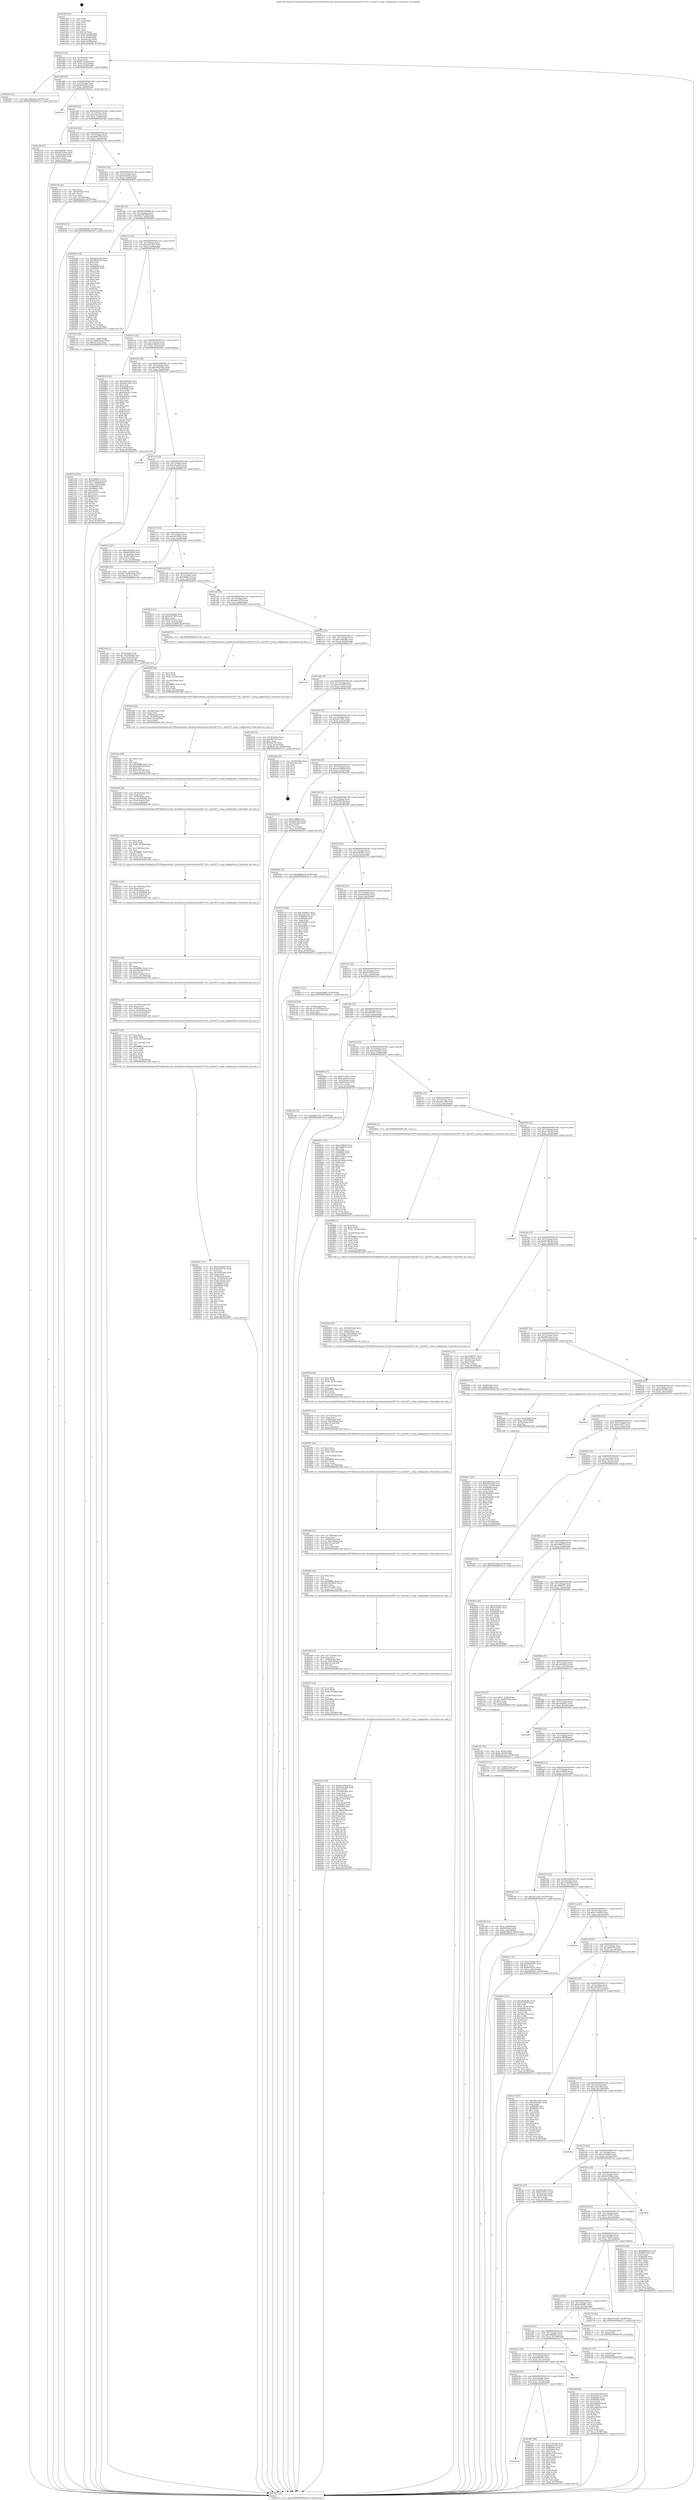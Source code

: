 digraph "0x401d50" {
  label = "0x401d50 (/mnt/c/Users/mathe/Desktop/tcc/POCII/binaries/extr_linuxdriversmediatunerstda18271-fe.c_tda18271_setup_configuration_Final-ollvm.out::main(0))"
  labelloc = "t"
  node[shape=record]

  Entry [label="",width=0.3,height=0.3,shape=circle,fillcolor=black,style=filled]
  "0x401d7f" [label="{
     0x401d7f [23]\l
     | [instrs]\l
     &nbsp;&nbsp;0x401d7f \<+3\>: mov -0x78(%rbp),%eax\l
     &nbsp;&nbsp;0x401d82 \<+2\>: mov %eax,%ecx\l
     &nbsp;&nbsp;0x401d84 \<+6\>: sub $0x8232cdd6,%ecx\l
     &nbsp;&nbsp;0x401d8a \<+3\>: mov %eax,-0x7c(%rbp)\l
     &nbsp;&nbsp;0x401d8d \<+3\>: mov %ecx,-0x80(%rbp)\l
     &nbsp;&nbsp;0x401d90 \<+6\>: je 0000000000402b05 \<main+0xdb5\>\l
  }"]
  "0x402b05" [label="{
     0x402b05 [12]\l
     | [instrs]\l
     &nbsp;&nbsp;0x402b05 \<+7\>: movl $0x278de418,-0x78(%rbp)\l
     &nbsp;&nbsp;0x402b0c \<+5\>: jmp 0000000000403275 \<main+0x1525\>\l
  }"]
  "0x401d96" [label="{
     0x401d96 [25]\l
     | [instrs]\l
     &nbsp;&nbsp;0x401d96 \<+5\>: jmp 0000000000401d9b \<main+0x4b\>\l
     &nbsp;&nbsp;0x401d9b \<+3\>: mov -0x7c(%rbp),%eax\l
     &nbsp;&nbsp;0x401d9e \<+5\>: sub $0x86c6d462,%eax\l
     &nbsp;&nbsp;0x401da3 \<+6\>: mov %eax,-0x84(%rbp)\l
     &nbsp;&nbsp;0x401da9 \<+6\>: je 0000000000402ea2 \<main+0x1152\>\l
  }"]
  Exit [label="",width=0.3,height=0.3,shape=circle,fillcolor=black,style=filled,peripheries=2]
  "0x402ea2" [label="{
     0x402ea2\l
  }", style=dashed]
  "0x401daf" [label="{
     0x401daf [25]\l
     | [instrs]\l
     &nbsp;&nbsp;0x401daf \<+5\>: jmp 0000000000401db4 \<main+0x64\>\l
     &nbsp;&nbsp;0x401db4 \<+3\>: mov -0x7c(%rbp),%eax\l
     &nbsp;&nbsp;0x401db7 \<+5\>: sub $0x8c4e1efc,%eax\l
     &nbsp;&nbsp;0x401dbc \<+6\>: mov %eax,-0x88(%rbp)\l
     &nbsp;&nbsp;0x401dc2 \<+6\>: je 000000000040239e \<main+0x64e\>\l
  }"]
  "0x402cdd" [label="{
     0x402cdd [94]\l
     | [instrs]\l
     &nbsp;&nbsp;0x402cdd \<+5\>: mov $0x3854c36b,%ecx\l
     &nbsp;&nbsp;0x402ce2 \<+5\>: mov $0x158a72ce,%edx\l
     &nbsp;&nbsp;0x402ce7 \<+7\>: mov 0x406060,%esi\l
     &nbsp;&nbsp;0x402cee \<+8\>: mov 0x406064,%r8d\l
     &nbsp;&nbsp;0x402cf6 \<+3\>: mov %esi,%r9d\l
     &nbsp;&nbsp;0x402cf9 \<+7\>: sub $0x5dfd6d9f,%r9d\l
     &nbsp;&nbsp;0x402d00 \<+4\>: sub $0x1,%r9d\l
     &nbsp;&nbsp;0x402d04 \<+7\>: add $0x5dfd6d9f,%r9d\l
     &nbsp;&nbsp;0x402d0b \<+4\>: imul %r9d,%esi\l
     &nbsp;&nbsp;0x402d0f \<+3\>: and $0x1,%esi\l
     &nbsp;&nbsp;0x402d12 \<+3\>: cmp $0x0,%esi\l
     &nbsp;&nbsp;0x402d15 \<+4\>: sete %r10b\l
     &nbsp;&nbsp;0x402d19 \<+4\>: cmp $0xa,%r8d\l
     &nbsp;&nbsp;0x402d1d \<+4\>: setl %r11b\l
     &nbsp;&nbsp;0x402d21 \<+3\>: mov %r10b,%bl\l
     &nbsp;&nbsp;0x402d24 \<+3\>: and %r11b,%bl\l
     &nbsp;&nbsp;0x402d27 \<+3\>: xor %r11b,%r10b\l
     &nbsp;&nbsp;0x402d2a \<+3\>: or %r10b,%bl\l
     &nbsp;&nbsp;0x402d2d \<+3\>: test $0x1,%bl\l
     &nbsp;&nbsp;0x402d30 \<+3\>: cmovne %edx,%ecx\l
     &nbsp;&nbsp;0x402d33 \<+3\>: mov %ecx,-0x78(%rbp)\l
     &nbsp;&nbsp;0x402d36 \<+5\>: jmp 0000000000403275 \<main+0x1525\>\l
  }"]
  "0x40239e" [label="{
     0x40239e [27]\l
     | [instrs]\l
     &nbsp;&nbsp;0x40239e \<+5\>: mov $0xda9b58e7,%eax\l
     &nbsp;&nbsp;0x4023a3 \<+5\>: mov $0xad121bb2,%ecx\l
     &nbsp;&nbsp;0x4023a8 \<+3\>: mov -0x54(%rbp),%edx\l
     &nbsp;&nbsp;0x4023ab \<+3\>: cmp -0x48(%rbp),%edx\l
     &nbsp;&nbsp;0x4023ae \<+3\>: cmovl %ecx,%eax\l
     &nbsp;&nbsp;0x4023b1 \<+3\>: mov %eax,-0x78(%rbp)\l
     &nbsp;&nbsp;0x4023b4 \<+5\>: jmp 0000000000403275 \<main+0x1525\>\l
  }"]
  "0x401dc8" [label="{
     0x401dc8 [25]\l
     | [instrs]\l
     &nbsp;&nbsp;0x401dc8 \<+5\>: jmp 0000000000401dcd \<main+0x7d\>\l
     &nbsp;&nbsp;0x401dcd \<+3\>: mov -0x7c(%rbp),%eax\l
     &nbsp;&nbsp;0x401dd0 \<+5\>: sub $0x8d667283,%eax\l
     &nbsp;&nbsp;0x401dd5 \<+6\>: mov %eax,-0x8c(%rbp)\l
     &nbsp;&nbsp;0x401ddb \<+6\>: je 0000000000402c59 \<main+0xf09\>\l
  }"]
  "0x402cd1" [label="{
     0x402cd1 [12]\l
     | [instrs]\l
     &nbsp;&nbsp;0x402cd1 \<+4\>: mov -0x68(%rbp),%rax\l
     &nbsp;&nbsp;0x402cd5 \<+3\>: mov %rax,%rdi\l
     &nbsp;&nbsp;0x402cd8 \<+5\>: call 0000000000401030 \<free@plt\>\l
     | [calls]\l
     &nbsp;&nbsp;0x401030 \{1\} (unknown)\l
  }"]
  "0x402c59" [label="{
     0x402c59 [25]\l
     | [instrs]\l
     &nbsp;&nbsp;0x402c59 \<+2\>: xor %eax,%eax\l
     &nbsp;&nbsp;0x402c5b \<+3\>: mov -0x74(%rbp),%ecx\l
     &nbsp;&nbsp;0x402c5e \<+3\>: sub $0x1,%eax\l
     &nbsp;&nbsp;0x402c61 \<+2\>: sub %eax,%ecx\l
     &nbsp;&nbsp;0x402c63 \<+3\>: mov %ecx,-0x74(%rbp)\l
     &nbsp;&nbsp;0x402c66 \<+7\>: movl $0xacbad4fa,-0x78(%rbp)\l
     &nbsp;&nbsp;0x402c6d \<+5\>: jmp 0000000000403275 \<main+0x1525\>\l
  }"]
  "0x401de1" [label="{
     0x401de1 [25]\l
     | [instrs]\l
     &nbsp;&nbsp;0x401de1 \<+5\>: jmp 0000000000401de6 \<main+0x96\>\l
     &nbsp;&nbsp;0x401de6 \<+3\>: mov -0x7c(%rbp),%eax\l
     &nbsp;&nbsp;0x401de9 \<+5\>: sub $0x9426423a,%eax\l
     &nbsp;&nbsp;0x401dee \<+6\>: mov %eax,-0x90(%rbp)\l
     &nbsp;&nbsp;0x401df4 \<+6\>: je 0000000000402834 \<main+0xae4\>\l
  }"]
  "0x402c4d" [label="{
     0x402c4d [12]\l
     | [instrs]\l
     &nbsp;&nbsp;0x402c4d \<+7\>: movl $0x8d667283,-0x78(%rbp)\l
     &nbsp;&nbsp;0x402c54 \<+5\>: jmp 0000000000403275 \<main+0x1525\>\l
  }"]
  "0x402834" [label="{
     0x402834 [12]\l
     | [instrs]\l
     &nbsp;&nbsp;0x402834 \<+7\>: movl $0xdf9fc667,-0x78(%rbp)\l
     &nbsp;&nbsp;0x40283b \<+5\>: jmp 0000000000403275 \<main+0x1525\>\l
  }"]
  "0x401dfa" [label="{
     0x401dfa [25]\l
     | [instrs]\l
     &nbsp;&nbsp;0x401dfa \<+5\>: jmp 0000000000401dff \<main+0xaf\>\l
     &nbsp;&nbsp;0x401dff \<+3\>: mov -0x7c(%rbp),%eax\l
     &nbsp;&nbsp;0x401e02 \<+5\>: sub $0x978145ff,%eax\l
     &nbsp;&nbsp;0x401e07 \<+6\>: mov %eax,-0x94(%rbp)\l
     &nbsp;&nbsp;0x401e0d \<+6\>: je 0000000000402d64 \<main+0x1014\>\l
  }"]
  "0x402ba7" [label="{
     0x402ba7 [107]\l
     | [instrs]\l
     &nbsp;&nbsp;0x402ba7 \<+5\>: mov $0x60889285,%esi\l
     &nbsp;&nbsp;0x402bac \<+5\>: mov $0xdb44e020,%ecx\l
     &nbsp;&nbsp;0x402bb1 \<+7\>: movl $0x0,-0x74(%rbp)\l
     &nbsp;&nbsp;0x402bb8 \<+7\>: mov 0x406060,%edx\l
     &nbsp;&nbsp;0x402bbf \<+8\>: mov 0x406064,%r8d\l
     &nbsp;&nbsp;0x402bc7 \<+3\>: mov %edx,%r9d\l
     &nbsp;&nbsp;0x402bca \<+7\>: add $0x40e8094f,%r9d\l
     &nbsp;&nbsp;0x402bd1 \<+4\>: sub $0x1,%r9d\l
     &nbsp;&nbsp;0x402bd5 \<+7\>: sub $0x40e8094f,%r9d\l
     &nbsp;&nbsp;0x402bdc \<+4\>: imul %r9d,%edx\l
     &nbsp;&nbsp;0x402be0 \<+3\>: and $0x1,%edx\l
     &nbsp;&nbsp;0x402be3 \<+3\>: cmp $0x0,%edx\l
     &nbsp;&nbsp;0x402be6 \<+4\>: sete %r10b\l
     &nbsp;&nbsp;0x402bea \<+4\>: cmp $0xa,%r8d\l
     &nbsp;&nbsp;0x402bee \<+4\>: setl %r11b\l
     &nbsp;&nbsp;0x402bf2 \<+3\>: mov %r10b,%bl\l
     &nbsp;&nbsp;0x402bf5 \<+3\>: and %r11b,%bl\l
     &nbsp;&nbsp;0x402bf8 \<+3\>: xor %r11b,%r10b\l
     &nbsp;&nbsp;0x402bfb \<+3\>: or %r10b,%bl\l
     &nbsp;&nbsp;0x402bfe \<+3\>: test $0x1,%bl\l
     &nbsp;&nbsp;0x402c01 \<+3\>: cmovne %ecx,%esi\l
     &nbsp;&nbsp;0x402c04 \<+3\>: mov %esi,-0x78(%rbp)\l
     &nbsp;&nbsp;0x402c07 \<+6\>: mov %eax,-0x188(%rbp)\l
     &nbsp;&nbsp;0x402c0d \<+5\>: jmp 0000000000403275 \<main+0x1525\>\l
  }"]
  "0x402d64" [label="{
     0x402d64 [134]\l
     | [instrs]\l
     &nbsp;&nbsp;0x402d64 \<+5\>: mov $0xa603b38e,%eax\l
     &nbsp;&nbsp;0x402d69 \<+5\>: mov $0x280a6770,%ecx\l
     &nbsp;&nbsp;0x402d6e \<+2\>: mov $0x1,%dl\l
     &nbsp;&nbsp;0x402d70 \<+2\>: xor %esi,%esi\l
     &nbsp;&nbsp;0x402d72 \<+7\>: mov 0x406060,%edi\l
     &nbsp;&nbsp;0x402d79 \<+8\>: mov 0x406064,%r8d\l
     &nbsp;&nbsp;0x402d81 \<+3\>: sub $0x1,%esi\l
     &nbsp;&nbsp;0x402d84 \<+3\>: mov %edi,%r9d\l
     &nbsp;&nbsp;0x402d87 \<+3\>: add %esi,%r9d\l
     &nbsp;&nbsp;0x402d8a \<+4\>: imul %r9d,%edi\l
     &nbsp;&nbsp;0x402d8e \<+3\>: and $0x1,%edi\l
     &nbsp;&nbsp;0x402d91 \<+3\>: cmp $0x0,%edi\l
     &nbsp;&nbsp;0x402d94 \<+4\>: sete %r10b\l
     &nbsp;&nbsp;0x402d98 \<+4\>: cmp $0xa,%r8d\l
     &nbsp;&nbsp;0x402d9c \<+4\>: setl %r11b\l
     &nbsp;&nbsp;0x402da0 \<+3\>: mov %r10b,%bl\l
     &nbsp;&nbsp;0x402da3 \<+3\>: xor $0xff,%bl\l
     &nbsp;&nbsp;0x402da6 \<+3\>: mov %r11b,%r14b\l
     &nbsp;&nbsp;0x402da9 \<+4\>: xor $0xff,%r14b\l
     &nbsp;&nbsp;0x402dad \<+3\>: xor $0x1,%dl\l
     &nbsp;&nbsp;0x402db0 \<+3\>: mov %bl,%r15b\l
     &nbsp;&nbsp;0x402db3 \<+4\>: and $0xff,%r15b\l
     &nbsp;&nbsp;0x402db7 \<+3\>: and %dl,%r10b\l
     &nbsp;&nbsp;0x402dba \<+3\>: mov %r14b,%r12b\l
     &nbsp;&nbsp;0x402dbd \<+4\>: and $0xff,%r12b\l
     &nbsp;&nbsp;0x402dc1 \<+3\>: and %dl,%r11b\l
     &nbsp;&nbsp;0x402dc4 \<+3\>: or %r10b,%r15b\l
     &nbsp;&nbsp;0x402dc7 \<+3\>: or %r11b,%r12b\l
     &nbsp;&nbsp;0x402dca \<+3\>: xor %r12b,%r15b\l
     &nbsp;&nbsp;0x402dcd \<+3\>: or %r14b,%bl\l
     &nbsp;&nbsp;0x402dd0 \<+3\>: xor $0xff,%bl\l
     &nbsp;&nbsp;0x402dd3 \<+3\>: or $0x1,%dl\l
     &nbsp;&nbsp;0x402dd6 \<+2\>: and %dl,%bl\l
     &nbsp;&nbsp;0x402dd8 \<+3\>: or %bl,%r15b\l
     &nbsp;&nbsp;0x402ddb \<+4\>: test $0x1,%r15b\l
     &nbsp;&nbsp;0x402ddf \<+3\>: cmovne %ecx,%eax\l
     &nbsp;&nbsp;0x402de2 \<+3\>: mov %eax,-0x78(%rbp)\l
     &nbsp;&nbsp;0x402de5 \<+5\>: jmp 0000000000403275 \<main+0x1525\>\l
  }"]
  "0x401e13" [label="{
     0x401e13 [25]\l
     | [instrs]\l
     &nbsp;&nbsp;0x401e13 \<+5\>: jmp 0000000000401e18 \<main+0xc8\>\l
     &nbsp;&nbsp;0x401e18 \<+3\>: mov -0x7c(%rbp),%eax\l
     &nbsp;&nbsp;0x401e1b \<+5\>: sub $0xa20e1da7,%eax\l
     &nbsp;&nbsp;0x401e20 \<+6\>: mov %eax,-0x98(%rbp)\l
     &nbsp;&nbsp;0x401e26 \<+6\>: je 00000000004027b7 \<main+0xa67\>\l
  }"]
  "0x402b90" [label="{
     0x402b90 [23]\l
     | [instrs]\l
     &nbsp;&nbsp;0x402b90 \<+10\>: movabs $0x4040b6,%rdi\l
     &nbsp;&nbsp;0x402b9a \<+3\>: mov %eax,-0x70(%rbp)\l
     &nbsp;&nbsp;0x402b9d \<+3\>: mov -0x70(%rbp),%esi\l
     &nbsp;&nbsp;0x402ba0 \<+2\>: mov $0x0,%al\l
     &nbsp;&nbsp;0x402ba2 \<+5\>: call 0000000000401040 \<printf@plt\>\l
     | [calls]\l
     &nbsp;&nbsp;0x401040 \{1\} (unknown)\l
  }"]
  "0x4027b7" [label="{
     0x4027b7 [20]\l
     | [instrs]\l
     &nbsp;&nbsp;0x4027b7 \<+7\>: movl $0x1,-0x60(%rbp)\l
     &nbsp;&nbsp;0x4027be \<+4\>: movslq -0x60(%rbp),%rax\l
     &nbsp;&nbsp;0x4027c2 \<+4\>: imul $0x14,%rax,%rdi\l
     &nbsp;&nbsp;0x4027c6 \<+5\>: call 0000000000401050 \<malloc@plt\>\l
     | [calls]\l
     &nbsp;&nbsp;0x401050 \{1\} (unknown)\l
  }"]
  "0x401e2c" [label="{
     0x401e2c [25]\l
     | [instrs]\l
     &nbsp;&nbsp;0x401e2c \<+5\>: jmp 0000000000401e31 \<main+0xe1\>\l
     &nbsp;&nbsp;0x401e31 \<+3\>: mov -0x7c(%rbp),%eax\l
     &nbsp;&nbsp;0x401e34 \<+5\>: sub $0xa3c86ca0,%eax\l
     &nbsp;&nbsp;0x401e39 \<+6\>: mov %eax,-0x9c(%rbp)\l
     &nbsp;&nbsp;0x401e3f \<+6\>: je 000000000040285b \<main+0xb0b\>\l
  }"]
  "0x402a5b" [label="{
     0x402a5b [170]\l
     | [instrs]\l
     &nbsp;&nbsp;0x402a5b \<+5\>: mov $0xfb1829d4,%ecx\l
     &nbsp;&nbsp;0x402a60 \<+5\>: mov $0x8232cdd6,%edx\l
     &nbsp;&nbsp;0x402a65 \<+3\>: mov $0x1,%r10b\l
     &nbsp;&nbsp;0x402a68 \<+6\>: mov -0x184(%rbp),%esi\l
     &nbsp;&nbsp;0x402a6e \<+3\>: imul %eax,%esi\l
     &nbsp;&nbsp;0x402a71 \<+4\>: mov -0x68(%rbp),%r8\l
     &nbsp;&nbsp;0x402a75 \<+4\>: movslq -0x6c(%rbp),%r9\l
     &nbsp;&nbsp;0x402a79 \<+4\>: imul $0x14,%r9,%r9\l
     &nbsp;&nbsp;0x402a7d \<+3\>: add %r9,%r8\l
     &nbsp;&nbsp;0x402a80 \<+4\>: mov %esi,0x10(%r8)\l
     &nbsp;&nbsp;0x402a84 \<+7\>: mov 0x406060,%eax\l
     &nbsp;&nbsp;0x402a8b \<+7\>: mov 0x406064,%esi\l
     &nbsp;&nbsp;0x402a92 \<+2\>: mov %eax,%edi\l
     &nbsp;&nbsp;0x402a94 \<+6\>: sub $0x38be676a,%edi\l
     &nbsp;&nbsp;0x402a9a \<+3\>: sub $0x1,%edi\l
     &nbsp;&nbsp;0x402a9d \<+6\>: add $0x38be676a,%edi\l
     &nbsp;&nbsp;0x402aa3 \<+3\>: imul %edi,%eax\l
     &nbsp;&nbsp;0x402aa6 \<+3\>: and $0x1,%eax\l
     &nbsp;&nbsp;0x402aa9 \<+3\>: cmp $0x0,%eax\l
     &nbsp;&nbsp;0x402aac \<+4\>: sete %r11b\l
     &nbsp;&nbsp;0x402ab0 \<+3\>: cmp $0xa,%esi\l
     &nbsp;&nbsp;0x402ab3 \<+3\>: setl %bl\l
     &nbsp;&nbsp;0x402ab6 \<+3\>: mov %r11b,%r14b\l
     &nbsp;&nbsp;0x402ab9 \<+4\>: xor $0xff,%r14b\l
     &nbsp;&nbsp;0x402abd \<+3\>: mov %bl,%r15b\l
     &nbsp;&nbsp;0x402ac0 \<+4\>: xor $0xff,%r15b\l
     &nbsp;&nbsp;0x402ac4 \<+4\>: xor $0x0,%r10b\l
     &nbsp;&nbsp;0x402ac8 \<+3\>: mov %r14b,%r12b\l
     &nbsp;&nbsp;0x402acb \<+4\>: and $0x0,%r12b\l
     &nbsp;&nbsp;0x402acf \<+3\>: and %r10b,%r11b\l
     &nbsp;&nbsp;0x402ad2 \<+3\>: mov %r15b,%r13b\l
     &nbsp;&nbsp;0x402ad5 \<+4\>: and $0x0,%r13b\l
     &nbsp;&nbsp;0x402ad9 \<+3\>: and %r10b,%bl\l
     &nbsp;&nbsp;0x402adc \<+3\>: or %r11b,%r12b\l
     &nbsp;&nbsp;0x402adf \<+3\>: or %bl,%r13b\l
     &nbsp;&nbsp;0x402ae2 \<+3\>: xor %r13b,%r12b\l
     &nbsp;&nbsp;0x402ae5 \<+3\>: or %r15b,%r14b\l
     &nbsp;&nbsp;0x402ae8 \<+4\>: xor $0xff,%r14b\l
     &nbsp;&nbsp;0x402aec \<+4\>: or $0x0,%r10b\l
     &nbsp;&nbsp;0x402af0 \<+3\>: and %r10b,%r14b\l
     &nbsp;&nbsp;0x402af3 \<+3\>: or %r14b,%r12b\l
     &nbsp;&nbsp;0x402af6 \<+4\>: test $0x1,%r12b\l
     &nbsp;&nbsp;0x402afa \<+3\>: cmovne %edx,%ecx\l
     &nbsp;&nbsp;0x402afd \<+3\>: mov %ecx,-0x78(%rbp)\l
     &nbsp;&nbsp;0x402b00 \<+5\>: jmp 0000000000403275 \<main+0x1525\>\l
  }"]
  "0x40285b" [label="{
     0x40285b [144]\l
     | [instrs]\l
     &nbsp;&nbsp;0x40285b \<+5\>: mov $0xfb1829d4,%eax\l
     &nbsp;&nbsp;0x402860 \<+5\>: mov $0xeb4c1460,%ecx\l
     &nbsp;&nbsp;0x402865 \<+2\>: mov $0x1,%dl\l
     &nbsp;&nbsp;0x402867 \<+7\>: mov 0x406060,%esi\l
     &nbsp;&nbsp;0x40286e \<+7\>: mov 0x406064,%edi\l
     &nbsp;&nbsp;0x402875 \<+3\>: mov %esi,%r8d\l
     &nbsp;&nbsp;0x402878 \<+7\>: add $0x830dc6e7,%r8d\l
     &nbsp;&nbsp;0x40287f \<+4\>: sub $0x1,%r8d\l
     &nbsp;&nbsp;0x402883 \<+7\>: sub $0x830dc6e7,%r8d\l
     &nbsp;&nbsp;0x40288a \<+4\>: imul %r8d,%esi\l
     &nbsp;&nbsp;0x40288e \<+3\>: and $0x1,%esi\l
     &nbsp;&nbsp;0x402891 \<+3\>: cmp $0x0,%esi\l
     &nbsp;&nbsp;0x402894 \<+4\>: sete %r9b\l
     &nbsp;&nbsp;0x402898 \<+3\>: cmp $0xa,%edi\l
     &nbsp;&nbsp;0x40289b \<+4\>: setl %r10b\l
     &nbsp;&nbsp;0x40289f \<+3\>: mov %r9b,%r11b\l
     &nbsp;&nbsp;0x4028a2 \<+4\>: xor $0xff,%r11b\l
     &nbsp;&nbsp;0x4028a6 \<+3\>: mov %r10b,%bl\l
     &nbsp;&nbsp;0x4028a9 \<+3\>: xor $0xff,%bl\l
     &nbsp;&nbsp;0x4028ac \<+3\>: xor $0x1,%dl\l
     &nbsp;&nbsp;0x4028af \<+3\>: mov %r11b,%r14b\l
     &nbsp;&nbsp;0x4028b2 \<+4\>: and $0xff,%r14b\l
     &nbsp;&nbsp;0x4028b6 \<+3\>: and %dl,%r9b\l
     &nbsp;&nbsp;0x4028b9 \<+3\>: mov %bl,%r15b\l
     &nbsp;&nbsp;0x4028bc \<+4\>: and $0xff,%r15b\l
     &nbsp;&nbsp;0x4028c0 \<+3\>: and %dl,%r10b\l
     &nbsp;&nbsp;0x4028c3 \<+3\>: or %r9b,%r14b\l
     &nbsp;&nbsp;0x4028c6 \<+3\>: or %r10b,%r15b\l
     &nbsp;&nbsp;0x4028c9 \<+3\>: xor %r15b,%r14b\l
     &nbsp;&nbsp;0x4028cc \<+3\>: or %bl,%r11b\l
     &nbsp;&nbsp;0x4028cf \<+4\>: xor $0xff,%r11b\l
     &nbsp;&nbsp;0x4028d3 \<+3\>: or $0x1,%dl\l
     &nbsp;&nbsp;0x4028d6 \<+3\>: and %dl,%r11b\l
     &nbsp;&nbsp;0x4028d9 \<+3\>: or %r11b,%r14b\l
     &nbsp;&nbsp;0x4028dc \<+4\>: test $0x1,%r14b\l
     &nbsp;&nbsp;0x4028e0 \<+3\>: cmovne %ecx,%eax\l
     &nbsp;&nbsp;0x4028e3 \<+3\>: mov %eax,-0x78(%rbp)\l
     &nbsp;&nbsp;0x4028e6 \<+5\>: jmp 0000000000403275 \<main+0x1525\>\l
  }"]
  "0x401e45" [label="{
     0x401e45 [25]\l
     | [instrs]\l
     &nbsp;&nbsp;0x401e45 \<+5\>: jmp 0000000000401e4a \<main+0xfa\>\l
     &nbsp;&nbsp;0x401e4a \<+3\>: mov -0x7c(%rbp),%eax\l
     &nbsp;&nbsp;0x401e4d \<+5\>: sub $0xa603b38e,%eax\l
     &nbsp;&nbsp;0x401e52 \<+6\>: mov %eax,-0xa0(%rbp)\l
     &nbsp;&nbsp;0x401e58 \<+6\>: je 0000000000403267 \<main+0x1517\>\l
  }"]
  "0x402a27" [label="{
     0x402a27 [52]\l
     | [instrs]\l
     &nbsp;&nbsp;0x402a27 \<+2\>: xor %ecx,%ecx\l
     &nbsp;&nbsp;0x402a29 \<+5\>: mov $0x2,%edx\l
     &nbsp;&nbsp;0x402a2e \<+6\>: mov %edx,-0x180(%rbp)\l
     &nbsp;&nbsp;0x402a34 \<+1\>: cltd\l
     &nbsp;&nbsp;0x402a35 \<+6\>: mov -0x180(%rbp),%esi\l
     &nbsp;&nbsp;0x402a3b \<+2\>: idiv %esi\l
     &nbsp;&nbsp;0x402a3d \<+6\>: imul $0xfffffffe,%edx,%edx\l
     &nbsp;&nbsp;0x402a43 \<+2\>: mov %ecx,%edi\l
     &nbsp;&nbsp;0x402a45 \<+2\>: sub %edx,%edi\l
     &nbsp;&nbsp;0x402a47 \<+2\>: mov %ecx,%edx\l
     &nbsp;&nbsp;0x402a49 \<+3\>: sub $0x1,%edx\l
     &nbsp;&nbsp;0x402a4c \<+2\>: add %edx,%edi\l
     &nbsp;&nbsp;0x402a4e \<+2\>: sub %edi,%ecx\l
     &nbsp;&nbsp;0x402a50 \<+6\>: mov %ecx,-0x184(%rbp)\l
     &nbsp;&nbsp;0x402a56 \<+5\>: call 0000000000401160 \<next_i\>\l
     | [calls]\l
     &nbsp;&nbsp;0x401160 \{1\} (/mnt/c/Users/mathe/Desktop/tcc/POCII/binaries/extr_linuxdriversmediatunerstda18271-fe.c_tda18271_setup_configuration_Final-ollvm.out::next_i)\l
  }"]
  "0x403267" [label="{
     0x403267\l
  }", style=dashed]
  "0x401e5e" [label="{
     0x401e5e [25]\l
     | [instrs]\l
     &nbsp;&nbsp;0x401e5e \<+5\>: jmp 0000000000401e63 \<main+0x113\>\l
     &nbsp;&nbsp;0x401e63 \<+3\>: mov -0x7c(%rbp),%eax\l
     &nbsp;&nbsp;0x401e66 \<+5\>: sub $0xacbad4fa,%eax\l
     &nbsp;&nbsp;0x401e6b \<+6\>: mov %eax,-0xa4(%rbp)\l
     &nbsp;&nbsp;0x401e71 \<+6\>: je 0000000000402c1e \<main+0xece\>\l
  }"]
  "0x402a06" [label="{
     0x402a06 [33]\l
     | [instrs]\l
     &nbsp;&nbsp;0x402a06 \<+6\>: mov -0x17c(%rbp),%ecx\l
     &nbsp;&nbsp;0x402a0c \<+3\>: imul %eax,%ecx\l
     &nbsp;&nbsp;0x402a0f \<+4\>: mov -0x68(%rbp),%r8\l
     &nbsp;&nbsp;0x402a13 \<+4\>: movslq -0x6c(%rbp),%r9\l
     &nbsp;&nbsp;0x402a17 \<+4\>: imul $0x14,%r9,%r9\l
     &nbsp;&nbsp;0x402a1b \<+3\>: add %r9,%r8\l
     &nbsp;&nbsp;0x402a1e \<+4\>: mov %ecx,0xc(%r8)\l
     &nbsp;&nbsp;0x402a22 \<+5\>: call 0000000000401160 \<next_i\>\l
     | [calls]\l
     &nbsp;&nbsp;0x401160 \{1\} (/mnt/c/Users/mathe/Desktop/tcc/POCII/binaries/extr_linuxdriversmediatunerstda18271-fe.c_tda18271_setup_configuration_Final-ollvm.out::next_i)\l
  }"]
  "0x402c1e" [label="{
     0x402c1e [27]\l
     | [instrs]\l
     &nbsp;&nbsp;0x402c1e \<+5\>: mov $0x29b3f434,%eax\l
     &nbsp;&nbsp;0x402c23 \<+5\>: mov $0xdd55943f,%ecx\l
     &nbsp;&nbsp;0x402c28 \<+3\>: mov -0x74(%rbp),%edx\l
     &nbsp;&nbsp;0x402c2b \<+3\>: cmp -0x48(%rbp),%edx\l
     &nbsp;&nbsp;0x402c2e \<+3\>: cmovl %ecx,%eax\l
     &nbsp;&nbsp;0x402c31 \<+3\>: mov %eax,-0x78(%rbp)\l
     &nbsp;&nbsp;0x402c34 \<+5\>: jmp 0000000000403275 \<main+0x1525\>\l
  }"]
  "0x401e77" [label="{
     0x401e77 [25]\l
     | [instrs]\l
     &nbsp;&nbsp;0x401e77 \<+5\>: jmp 0000000000401e7c \<main+0x12c\>\l
     &nbsp;&nbsp;0x401e7c \<+3\>: mov -0x7c(%rbp),%eax\l
     &nbsp;&nbsp;0x401e7f \<+5\>: sub $0xad121bb2,%eax\l
     &nbsp;&nbsp;0x401e84 \<+6\>: mov %eax,-0xa8(%rbp)\l
     &nbsp;&nbsp;0x401e8a \<+6\>: je 00000000004023b9 \<main+0x669\>\l
  }"]
  "0x4029de" [label="{
     0x4029de [40]\l
     | [instrs]\l
     &nbsp;&nbsp;0x4029de \<+5\>: mov $0x2,%ecx\l
     &nbsp;&nbsp;0x4029e3 \<+1\>: cltd\l
     &nbsp;&nbsp;0x4029e4 \<+2\>: idiv %ecx\l
     &nbsp;&nbsp;0x4029e6 \<+6\>: imul $0xfffffffe,%edx,%ecx\l
     &nbsp;&nbsp;0x4029ec \<+6\>: sub $0x792c0847,%ecx\l
     &nbsp;&nbsp;0x4029f2 \<+3\>: add $0x1,%ecx\l
     &nbsp;&nbsp;0x4029f5 \<+6\>: add $0x792c0847,%ecx\l
     &nbsp;&nbsp;0x4029fb \<+6\>: mov %ecx,-0x17c(%rbp)\l
     &nbsp;&nbsp;0x402a01 \<+5\>: call 0000000000401160 \<next_i\>\l
     | [calls]\l
     &nbsp;&nbsp;0x401160 \{1\} (/mnt/c/Users/mathe/Desktop/tcc/POCII/binaries/extr_linuxdriversmediatunerstda18271-fe.c_tda18271_setup_configuration_Final-ollvm.out::next_i)\l
  }"]
  "0x4023b9" [label="{
     0x4023b9 [20]\l
     | [instrs]\l
     &nbsp;&nbsp;0x4023b9 \<+7\>: movl $0x1,-0x58(%rbp)\l
     &nbsp;&nbsp;0x4023c0 \<+4\>: movslq -0x58(%rbp),%rax\l
     &nbsp;&nbsp;0x4023c4 \<+4\>: imul $0x14,%rax,%rdi\l
     &nbsp;&nbsp;0x4023c8 \<+5\>: call 0000000000401050 \<malloc@plt\>\l
     | [calls]\l
     &nbsp;&nbsp;0x401050 \{1\} (unknown)\l
  }"]
  "0x401e90" [label="{
     0x401e90 [25]\l
     | [instrs]\l
     &nbsp;&nbsp;0x401e90 \<+5\>: jmp 0000000000401e95 \<main+0x145\>\l
     &nbsp;&nbsp;0x401e95 \<+3\>: mov -0x7c(%rbp),%eax\l
     &nbsp;&nbsp;0x401e98 \<+5\>: sub $0xb68fd12f,%eax\l
     &nbsp;&nbsp;0x401e9d \<+6\>: mov %eax,-0xac(%rbp)\l
     &nbsp;&nbsp;0x401ea3 \<+6\>: je 0000000000402632 \<main+0x8e2\>\l
  }"]
  "0x4029bd" [label="{
     0x4029bd [33]\l
     | [instrs]\l
     &nbsp;&nbsp;0x4029bd \<+6\>: mov -0x178(%rbp),%ecx\l
     &nbsp;&nbsp;0x4029c3 \<+3\>: imul %eax,%ecx\l
     &nbsp;&nbsp;0x4029c6 \<+4\>: mov -0x68(%rbp),%r8\l
     &nbsp;&nbsp;0x4029ca \<+4\>: movslq -0x6c(%rbp),%r9\l
     &nbsp;&nbsp;0x4029ce \<+4\>: imul $0x14,%r9,%r9\l
     &nbsp;&nbsp;0x4029d2 \<+3\>: add %r9,%r8\l
     &nbsp;&nbsp;0x4029d5 \<+4\>: mov %ecx,0x8(%r8)\l
     &nbsp;&nbsp;0x4029d9 \<+5\>: call 0000000000401160 \<next_i\>\l
     | [calls]\l
     &nbsp;&nbsp;0x401160 \{1\} (/mnt/c/Users/mathe/Desktop/tcc/POCII/binaries/extr_linuxdriversmediatunerstda18271-fe.c_tda18271_setup_configuration_Final-ollvm.out::next_i)\l
  }"]
  "0x402632" [label="{
     0x402632 [31]\l
     | [instrs]\l
     &nbsp;&nbsp;0x402632 \<+3\>: mov -0x5c(%rbp),%eax\l
     &nbsp;&nbsp;0x402635 \<+5\>: sub $0xf87d7b45,%eax\l
     &nbsp;&nbsp;0x40263a \<+3\>: add $0x1,%eax\l
     &nbsp;&nbsp;0x40263d \<+5\>: add $0xf87d7b45,%eax\l
     &nbsp;&nbsp;0x402642 \<+3\>: mov %eax,-0x5c(%rbp)\l
     &nbsp;&nbsp;0x402645 \<+7\>: movl $0x3e3e2669,-0x78(%rbp)\l
     &nbsp;&nbsp;0x40264c \<+5\>: jmp 0000000000403275 \<main+0x1525\>\l
  }"]
  "0x401ea9" [label="{
     0x401ea9 [25]\l
     | [instrs]\l
     &nbsp;&nbsp;0x401ea9 \<+5\>: jmp 0000000000401eae \<main+0x15e\>\l
     &nbsp;&nbsp;0x401eae \<+3\>: mov -0x7c(%rbp),%eax\l
     &nbsp;&nbsp;0x401eb1 \<+5\>: sub $0xbdbc1b79,%eax\l
     &nbsp;&nbsp;0x401eb6 \<+6\>: mov %eax,-0xb0(%rbp)\l
     &nbsp;&nbsp;0x401ebc \<+6\>: je 000000000040245f \<main+0x70f\>\l
  }"]
  "0x402991" [label="{
     0x402991 [44]\l
     | [instrs]\l
     &nbsp;&nbsp;0x402991 \<+2\>: xor %ecx,%ecx\l
     &nbsp;&nbsp;0x402993 \<+5\>: mov $0x2,%edx\l
     &nbsp;&nbsp;0x402998 \<+6\>: mov %edx,-0x174(%rbp)\l
     &nbsp;&nbsp;0x40299e \<+1\>: cltd\l
     &nbsp;&nbsp;0x40299f \<+6\>: mov -0x174(%rbp),%esi\l
     &nbsp;&nbsp;0x4029a5 \<+2\>: idiv %esi\l
     &nbsp;&nbsp;0x4029a7 \<+6\>: imul $0xfffffffe,%edx,%edx\l
     &nbsp;&nbsp;0x4029ad \<+3\>: sub $0x1,%ecx\l
     &nbsp;&nbsp;0x4029b0 \<+2\>: sub %ecx,%edx\l
     &nbsp;&nbsp;0x4029b2 \<+6\>: mov %edx,-0x178(%rbp)\l
     &nbsp;&nbsp;0x4029b8 \<+5\>: call 0000000000401160 \<next_i\>\l
     | [calls]\l
     &nbsp;&nbsp;0x401160 \{1\} (/mnt/c/Users/mathe/Desktop/tcc/POCII/binaries/extr_linuxdriversmediatunerstda18271-fe.c_tda18271_setup_configuration_Final-ollvm.out::next_i)\l
  }"]
  "0x40245f" [label="{
     0x40245f [5]\l
     | [instrs]\l
     &nbsp;&nbsp;0x40245f \<+5\>: call 0000000000401160 \<next_i\>\l
     | [calls]\l
     &nbsp;&nbsp;0x401160 \{1\} (/mnt/c/Users/mathe/Desktop/tcc/POCII/binaries/extr_linuxdriversmediatunerstda18271-fe.c_tda18271_setup_configuration_Final-ollvm.out::next_i)\l
  }"]
  "0x401ec2" [label="{
     0x401ec2 [25]\l
     | [instrs]\l
     &nbsp;&nbsp;0x401ec2 \<+5\>: jmp 0000000000401ec7 \<main+0x177\>\l
     &nbsp;&nbsp;0x401ec7 \<+3\>: mov -0x7c(%rbp),%eax\l
     &nbsp;&nbsp;0x401eca \<+5\>: sub $0xc2d0cfb0,%eax\l
     &nbsp;&nbsp;0x401ecf \<+6\>: mov %eax,-0xb4(%rbp)\l
     &nbsp;&nbsp;0x401ed5 \<+6\>: je 0000000000402327 \<main+0x5d7\>\l
  }"]
  "0x402970" [label="{
     0x402970 [33]\l
     | [instrs]\l
     &nbsp;&nbsp;0x402970 \<+6\>: mov -0x170(%rbp),%ecx\l
     &nbsp;&nbsp;0x402976 \<+3\>: imul %eax,%ecx\l
     &nbsp;&nbsp;0x402979 \<+4\>: mov -0x68(%rbp),%r8\l
     &nbsp;&nbsp;0x40297d \<+4\>: movslq -0x6c(%rbp),%r9\l
     &nbsp;&nbsp;0x402981 \<+4\>: imul $0x14,%r9,%r9\l
     &nbsp;&nbsp;0x402985 \<+3\>: add %r9,%r8\l
     &nbsp;&nbsp;0x402988 \<+4\>: mov %ecx,0x4(%r8)\l
     &nbsp;&nbsp;0x40298c \<+5\>: call 0000000000401160 \<next_i\>\l
     | [calls]\l
     &nbsp;&nbsp;0x401160 \{1\} (/mnt/c/Users/mathe/Desktop/tcc/POCII/binaries/extr_linuxdriversmediatunerstda18271-fe.c_tda18271_setup_configuration_Final-ollvm.out::next_i)\l
  }"]
  "0x402327" [label="{
     0x402327\l
  }", style=dashed]
  "0x401edb" [label="{
     0x401edb [25]\l
     | [instrs]\l
     &nbsp;&nbsp;0x401edb \<+5\>: jmp 0000000000401ee0 \<main+0x190\>\l
     &nbsp;&nbsp;0x401ee0 \<+3\>: mov -0x7c(%rbp),%eax\l
     &nbsp;&nbsp;0x401ee3 \<+5\>: sub $0xc933cd97,%eax\l
     &nbsp;&nbsp;0x401ee8 \<+6\>: mov %eax,-0xb8(%rbp)\l
     &nbsp;&nbsp;0x401eee \<+6\>: je 0000000000402740 \<main+0x9f0\>\l
  }"]
  "0x402944" [label="{
     0x402944 [44]\l
     | [instrs]\l
     &nbsp;&nbsp;0x402944 \<+2\>: xor %ecx,%ecx\l
     &nbsp;&nbsp;0x402946 \<+5\>: mov $0x2,%edx\l
     &nbsp;&nbsp;0x40294b \<+6\>: mov %edx,-0x16c(%rbp)\l
     &nbsp;&nbsp;0x402951 \<+1\>: cltd\l
     &nbsp;&nbsp;0x402952 \<+6\>: mov -0x16c(%rbp),%esi\l
     &nbsp;&nbsp;0x402958 \<+2\>: idiv %esi\l
     &nbsp;&nbsp;0x40295a \<+6\>: imul $0xfffffffe,%edx,%edx\l
     &nbsp;&nbsp;0x402960 \<+3\>: sub $0x1,%ecx\l
     &nbsp;&nbsp;0x402963 \<+2\>: sub %ecx,%edx\l
     &nbsp;&nbsp;0x402965 \<+6\>: mov %edx,-0x170(%rbp)\l
     &nbsp;&nbsp;0x40296b \<+5\>: call 0000000000401160 \<next_i\>\l
     | [calls]\l
     &nbsp;&nbsp;0x401160 \{1\} (/mnt/c/Users/mathe/Desktop/tcc/POCII/binaries/extr_linuxdriversmediatunerstda18271-fe.c_tda18271_setup_configuration_Final-ollvm.out::next_i)\l
  }"]
  "0x402740" [label="{
     0x402740 [31]\l
     | [instrs]\l
     &nbsp;&nbsp;0x402740 \<+3\>: mov -0x54(%rbp),%eax\l
     &nbsp;&nbsp;0x402743 \<+5\>: sub $0xc8fa79c,%eax\l
     &nbsp;&nbsp;0x402748 \<+3\>: add $0x1,%eax\l
     &nbsp;&nbsp;0x40274b \<+5\>: add $0xc8fa79c,%eax\l
     &nbsp;&nbsp;0x402750 \<+3\>: mov %eax,-0x54(%rbp)\l
     &nbsp;&nbsp;0x402753 \<+7\>: movl $0x8c4e1efc,-0x78(%rbp)\l
     &nbsp;&nbsp;0x40275a \<+5\>: jmp 0000000000403275 \<main+0x1525\>\l
  }"]
  "0x401ef4" [label="{
     0x401ef4 [25]\l
     | [instrs]\l
     &nbsp;&nbsp;0x401ef4 \<+5\>: jmp 0000000000401ef9 \<main+0x1a9\>\l
     &nbsp;&nbsp;0x401ef9 \<+3\>: mov -0x7c(%rbp),%eax\l
     &nbsp;&nbsp;0x401efc \<+5\>: sub $0xcbe1250c,%eax\l
     &nbsp;&nbsp;0x401f01 \<+6\>: mov %eax,-0xbc(%rbp)\l
     &nbsp;&nbsp;0x401f07 \<+6\>: je 0000000000402e8d \<main+0x113d\>\l
  }"]
  "0x402924" [label="{
     0x402924 [32]\l
     | [instrs]\l
     &nbsp;&nbsp;0x402924 \<+6\>: mov -0x168(%rbp),%ecx\l
     &nbsp;&nbsp;0x40292a \<+3\>: imul %eax,%ecx\l
     &nbsp;&nbsp;0x40292d \<+4\>: mov -0x68(%rbp),%r8\l
     &nbsp;&nbsp;0x402931 \<+4\>: movslq -0x6c(%rbp),%r9\l
     &nbsp;&nbsp;0x402935 \<+4\>: imul $0x14,%r9,%r9\l
     &nbsp;&nbsp;0x402939 \<+3\>: add %r9,%r8\l
     &nbsp;&nbsp;0x40293c \<+3\>: mov %ecx,(%r8)\l
     &nbsp;&nbsp;0x40293f \<+5\>: call 0000000000401160 \<next_i\>\l
     | [calls]\l
     &nbsp;&nbsp;0x401160 \{1\} (/mnt/c/Users/mathe/Desktop/tcc/POCII/binaries/extr_linuxdriversmediatunerstda18271-fe.c_tda18271_setup_configuration_Final-ollvm.out::next_i)\l
  }"]
  "0x402e8d" [label="{
     0x402e8d [21]\l
     | [instrs]\l
     &nbsp;&nbsp;0x402e8d \<+3\>: mov -0x34(%rbp),%eax\l
     &nbsp;&nbsp;0x402e90 \<+7\>: add $0x1a8,%rsp\l
     &nbsp;&nbsp;0x402e97 \<+1\>: pop %rbx\l
     &nbsp;&nbsp;0x402e98 \<+2\>: pop %r12\l
     &nbsp;&nbsp;0x402e9a \<+2\>: pop %r13\l
     &nbsp;&nbsp;0x402e9c \<+2\>: pop %r14\l
     &nbsp;&nbsp;0x402e9e \<+2\>: pop %r15\l
     &nbsp;&nbsp;0x402ea0 \<+1\>: pop %rbp\l
     &nbsp;&nbsp;0x402ea1 \<+1\>: ret\l
  }"]
  "0x401f0d" [label="{
     0x401f0d [25]\l
     | [instrs]\l
     &nbsp;&nbsp;0x401f0d \<+5\>: jmp 0000000000401f12 \<main+0x1c2\>\l
     &nbsp;&nbsp;0x401f12 \<+3\>: mov -0x7c(%rbp),%eax\l
     &nbsp;&nbsp;0x401f15 \<+5\>: sub $0xd1b39b98,%eax\l
     &nbsp;&nbsp;0x401f1a \<+6\>: mov %eax,-0xc0(%rbp)\l
     &nbsp;&nbsp;0x401f20 \<+6\>: je 0000000000402250 \<main+0x500\>\l
  }"]
  "0x4028f0" [label="{
     0x4028f0 [52]\l
     | [instrs]\l
     &nbsp;&nbsp;0x4028f0 \<+2\>: xor %ecx,%ecx\l
     &nbsp;&nbsp;0x4028f2 \<+5\>: mov $0x2,%edx\l
     &nbsp;&nbsp;0x4028f7 \<+6\>: mov %edx,-0x164(%rbp)\l
     &nbsp;&nbsp;0x4028fd \<+1\>: cltd\l
     &nbsp;&nbsp;0x4028fe \<+6\>: mov -0x164(%rbp),%esi\l
     &nbsp;&nbsp;0x402904 \<+2\>: idiv %esi\l
     &nbsp;&nbsp;0x402906 \<+6\>: imul $0xfffffffe,%edx,%edx\l
     &nbsp;&nbsp;0x40290c \<+2\>: mov %ecx,%edi\l
     &nbsp;&nbsp;0x40290e \<+2\>: sub %edx,%edi\l
     &nbsp;&nbsp;0x402910 \<+2\>: mov %ecx,%edx\l
     &nbsp;&nbsp;0x402912 \<+3\>: sub $0x1,%edx\l
     &nbsp;&nbsp;0x402915 \<+2\>: add %edx,%edi\l
     &nbsp;&nbsp;0x402917 \<+2\>: sub %edi,%ecx\l
     &nbsp;&nbsp;0x402919 \<+6\>: mov %ecx,-0x168(%rbp)\l
     &nbsp;&nbsp;0x40291f \<+5\>: call 0000000000401160 \<next_i\>\l
     | [calls]\l
     &nbsp;&nbsp;0x401160 \{1\} (/mnt/c/Users/mathe/Desktop/tcc/POCII/binaries/extr_linuxdriversmediatunerstda18271-fe.c_tda18271_setup_configuration_Final-ollvm.out::next_i)\l
  }"]
  "0x402250" [label="{
     0x402250 [27]\l
     | [instrs]\l
     &nbsp;&nbsp;0x402250 \<+5\>: mov $0x1c2ff08f,%eax\l
     &nbsp;&nbsp;0x402255 \<+5\>: mov $0x40c039ba,%ecx\l
     &nbsp;&nbsp;0x40225a \<+3\>: mov -0x30(%rbp),%edx\l
     &nbsp;&nbsp;0x40225d \<+3\>: cmp $0x2,%edx\l
     &nbsp;&nbsp;0x402260 \<+3\>: cmovne %ecx,%eax\l
     &nbsp;&nbsp;0x402263 \<+3\>: mov %eax,-0x78(%rbp)\l
     &nbsp;&nbsp;0x402266 \<+5\>: jmp 0000000000403275 \<main+0x1525\>\l
  }"]
  "0x401f26" [label="{
     0x401f26 [25]\l
     | [instrs]\l
     &nbsp;&nbsp;0x401f26 \<+5\>: jmp 0000000000401f2b \<main+0x1db\>\l
     &nbsp;&nbsp;0x401f2b \<+3\>: mov -0x7c(%rbp),%eax\l
     &nbsp;&nbsp;0x401f2e \<+5\>: sub $0xd362674a,%eax\l
     &nbsp;&nbsp;0x401f33 \<+6\>: mov %eax,-0xc4(%rbp)\l
     &nbsp;&nbsp;0x401f39 \<+6\>: je 0000000000402626 \<main+0x8d6\>\l
  }"]
  "0x403275" [label="{
     0x403275 [5]\l
     | [instrs]\l
     &nbsp;&nbsp;0x403275 \<+5\>: jmp 0000000000401d7f \<main+0x2f\>\l
  }"]
  "0x401d50" [label="{
     0x401d50 [47]\l
     | [instrs]\l
     &nbsp;&nbsp;0x401d50 \<+1\>: push %rbp\l
     &nbsp;&nbsp;0x401d51 \<+3\>: mov %rsp,%rbp\l
     &nbsp;&nbsp;0x401d54 \<+2\>: push %r15\l
     &nbsp;&nbsp;0x401d56 \<+2\>: push %r14\l
     &nbsp;&nbsp;0x401d58 \<+2\>: push %r13\l
     &nbsp;&nbsp;0x401d5a \<+2\>: push %r12\l
     &nbsp;&nbsp;0x401d5c \<+1\>: push %rbx\l
     &nbsp;&nbsp;0x401d5d \<+7\>: sub $0x1a8,%rsp\l
     &nbsp;&nbsp;0x401d64 \<+7\>: movl $0x0,-0x34(%rbp)\l
     &nbsp;&nbsp;0x401d6b \<+3\>: mov %edi,-0x38(%rbp)\l
     &nbsp;&nbsp;0x401d6e \<+4\>: mov %rsi,-0x40(%rbp)\l
     &nbsp;&nbsp;0x401d72 \<+3\>: mov -0x38(%rbp),%edi\l
     &nbsp;&nbsp;0x401d75 \<+3\>: mov %edi,-0x30(%rbp)\l
     &nbsp;&nbsp;0x401d78 \<+7\>: movl $0xd1b39b98,-0x78(%rbp)\l
  }"]
  "0x4027cb" [label="{
     0x4027cb [105]\l
     | [instrs]\l
     &nbsp;&nbsp;0x4027cb \<+5\>: mov $0x1bdd6f1e,%ecx\l
     &nbsp;&nbsp;0x4027d0 \<+5\>: mov $0x9426423a,%edx\l
     &nbsp;&nbsp;0x4027d5 \<+4\>: mov %rax,-0x68(%rbp)\l
     &nbsp;&nbsp;0x4027d9 \<+7\>: movl $0x0,-0x6c(%rbp)\l
     &nbsp;&nbsp;0x4027e0 \<+7\>: mov 0x406060,%esi\l
     &nbsp;&nbsp;0x4027e7 \<+8\>: mov 0x406064,%r8d\l
     &nbsp;&nbsp;0x4027ef \<+3\>: mov %esi,%r9d\l
     &nbsp;&nbsp;0x4027f2 \<+7\>: add $0xd933511c,%r9d\l
     &nbsp;&nbsp;0x4027f9 \<+4\>: sub $0x1,%r9d\l
     &nbsp;&nbsp;0x4027fd \<+7\>: sub $0xd933511c,%r9d\l
     &nbsp;&nbsp;0x402804 \<+4\>: imul %r9d,%esi\l
     &nbsp;&nbsp;0x402808 \<+3\>: and $0x1,%esi\l
     &nbsp;&nbsp;0x40280b \<+3\>: cmp $0x0,%esi\l
     &nbsp;&nbsp;0x40280e \<+4\>: sete %r10b\l
     &nbsp;&nbsp;0x402812 \<+4\>: cmp $0xa,%r8d\l
     &nbsp;&nbsp;0x402816 \<+4\>: setl %r11b\l
     &nbsp;&nbsp;0x40281a \<+3\>: mov %r10b,%bl\l
     &nbsp;&nbsp;0x40281d \<+3\>: and %r11b,%bl\l
     &nbsp;&nbsp;0x402820 \<+3\>: xor %r11b,%r10b\l
     &nbsp;&nbsp;0x402823 \<+3\>: or %r10b,%bl\l
     &nbsp;&nbsp;0x402826 \<+3\>: test $0x1,%bl\l
     &nbsp;&nbsp;0x402829 \<+3\>: cmovne %edx,%ecx\l
     &nbsp;&nbsp;0x40282c \<+3\>: mov %ecx,-0x78(%rbp)\l
     &nbsp;&nbsp;0x40282f \<+5\>: jmp 0000000000403275 \<main+0x1525\>\l
  }"]
  "0x402626" [label="{
     0x402626 [12]\l
     | [instrs]\l
     &nbsp;&nbsp;0x402626 \<+7\>: movl $0xb68fd12f,-0x78(%rbp)\l
     &nbsp;&nbsp;0x40262d \<+5\>: jmp 0000000000403275 \<main+0x1525\>\l
  }"]
  "0x401f3f" [label="{
     0x401f3f [25]\l
     | [instrs]\l
     &nbsp;&nbsp;0x401f3f \<+5\>: jmp 0000000000401f44 \<main+0x1f4\>\l
     &nbsp;&nbsp;0x401f44 \<+3\>: mov -0x7c(%rbp),%eax\l
     &nbsp;&nbsp;0x401f47 \<+5\>: sub $0xda9b58e7,%eax\l
     &nbsp;&nbsp;0x401f4c \<+6\>: mov %eax,-0xc8(%rbp)\l
     &nbsp;&nbsp;0x401f52 \<+6\>: je 000000000040275f \<main+0xa0f\>\l
  }"]
  "0x4025b7" [label="{
     0x4025b7 [111]\l
     | [instrs]\l
     &nbsp;&nbsp;0x4025b7 \<+5\>: mov $0x27afeb99,%ecx\l
     &nbsp;&nbsp;0x4025bc \<+5\>: mov $0xd362674a,%edx\l
     &nbsp;&nbsp;0x4025c1 \<+2\>: xor %esi,%esi\l
     &nbsp;&nbsp;0x4025c3 \<+7\>: mov -0x160(%rbp),%r9d\l
     &nbsp;&nbsp;0x4025ca \<+4\>: imul %eax,%r9d\l
     &nbsp;&nbsp;0x4025ce \<+4\>: mov -0x50(%rbp),%rdi\l
     &nbsp;&nbsp;0x4025d2 \<+4\>: movslq -0x54(%rbp),%r8\l
     &nbsp;&nbsp;0x4025d6 \<+4\>: mov (%rdi,%r8,8),%rdi\l
     &nbsp;&nbsp;0x4025da \<+4\>: mov %r9d,0x10(%rdi)\l
     &nbsp;&nbsp;0x4025de \<+7\>: mov 0x406060,%eax\l
     &nbsp;&nbsp;0x4025e5 \<+8\>: mov 0x406064,%r9d\l
     &nbsp;&nbsp;0x4025ed \<+3\>: sub $0x1,%esi\l
     &nbsp;&nbsp;0x4025f0 \<+3\>: mov %eax,%r10d\l
     &nbsp;&nbsp;0x4025f3 \<+3\>: add %esi,%r10d\l
     &nbsp;&nbsp;0x4025f6 \<+4\>: imul %r10d,%eax\l
     &nbsp;&nbsp;0x4025fa \<+3\>: and $0x1,%eax\l
     &nbsp;&nbsp;0x4025fd \<+3\>: cmp $0x0,%eax\l
     &nbsp;&nbsp;0x402600 \<+4\>: sete %r11b\l
     &nbsp;&nbsp;0x402604 \<+4\>: cmp $0xa,%r9d\l
     &nbsp;&nbsp;0x402608 \<+3\>: setl %bl\l
     &nbsp;&nbsp;0x40260b \<+3\>: mov %r11b,%r14b\l
     &nbsp;&nbsp;0x40260e \<+3\>: and %bl,%r14b\l
     &nbsp;&nbsp;0x402611 \<+3\>: xor %bl,%r11b\l
     &nbsp;&nbsp;0x402614 \<+3\>: or %r11b,%r14b\l
     &nbsp;&nbsp;0x402617 \<+4\>: test $0x1,%r14b\l
     &nbsp;&nbsp;0x40261b \<+3\>: cmovne %edx,%ecx\l
     &nbsp;&nbsp;0x40261e \<+3\>: mov %ecx,-0x78(%rbp)\l
     &nbsp;&nbsp;0x402621 \<+5\>: jmp 0000000000403275 \<main+0x1525\>\l
  }"]
  "0x40275f" [label="{
     0x40275f [88]\l
     | [instrs]\l
     &nbsp;&nbsp;0x40275f \<+5\>: mov $0x1bdd6f1e,%eax\l
     &nbsp;&nbsp;0x402764 \<+5\>: mov $0xa20e1da7,%ecx\l
     &nbsp;&nbsp;0x402769 \<+7\>: mov 0x406060,%edx\l
     &nbsp;&nbsp;0x402770 \<+7\>: mov 0x406064,%esi\l
     &nbsp;&nbsp;0x402777 \<+2\>: mov %edx,%edi\l
     &nbsp;&nbsp;0x402779 \<+6\>: sub $0x8bd48e11,%edi\l
     &nbsp;&nbsp;0x40277f \<+3\>: sub $0x1,%edi\l
     &nbsp;&nbsp;0x402782 \<+6\>: add $0x8bd48e11,%edi\l
     &nbsp;&nbsp;0x402788 \<+3\>: imul %edi,%edx\l
     &nbsp;&nbsp;0x40278b \<+3\>: and $0x1,%edx\l
     &nbsp;&nbsp;0x40278e \<+3\>: cmp $0x0,%edx\l
     &nbsp;&nbsp;0x402791 \<+4\>: sete %r8b\l
     &nbsp;&nbsp;0x402795 \<+3\>: cmp $0xa,%esi\l
     &nbsp;&nbsp;0x402798 \<+4\>: setl %r9b\l
     &nbsp;&nbsp;0x40279c \<+3\>: mov %r8b,%r10b\l
     &nbsp;&nbsp;0x40279f \<+3\>: and %r9b,%r10b\l
     &nbsp;&nbsp;0x4027a2 \<+3\>: xor %r9b,%r8b\l
     &nbsp;&nbsp;0x4027a5 \<+3\>: or %r8b,%r10b\l
     &nbsp;&nbsp;0x4027a8 \<+4\>: test $0x1,%r10b\l
     &nbsp;&nbsp;0x4027ac \<+3\>: cmovne %ecx,%eax\l
     &nbsp;&nbsp;0x4027af \<+3\>: mov %eax,-0x78(%rbp)\l
     &nbsp;&nbsp;0x4027b2 \<+5\>: jmp 0000000000403275 \<main+0x1525\>\l
  }"]
  "0x401f58" [label="{
     0x401f58 [25]\l
     | [instrs]\l
     &nbsp;&nbsp;0x401f58 \<+5\>: jmp 0000000000401f5d \<main+0x20d\>\l
     &nbsp;&nbsp;0x401f5d \<+3\>: mov -0x7c(%rbp),%eax\l
     &nbsp;&nbsp;0x401f60 \<+5\>: sub $0xdb44e020,%eax\l
     &nbsp;&nbsp;0x401f65 \<+6\>: mov %eax,-0xcc(%rbp)\l
     &nbsp;&nbsp;0x401f6b \<+6\>: je 0000000000402c12 \<main+0xec2\>\l
  }"]
  "0x40257f" [label="{
     0x40257f [56]\l
     | [instrs]\l
     &nbsp;&nbsp;0x40257f \<+2\>: xor %ecx,%ecx\l
     &nbsp;&nbsp;0x402581 \<+5\>: mov $0x2,%edx\l
     &nbsp;&nbsp;0x402586 \<+6\>: mov %edx,-0x15c(%rbp)\l
     &nbsp;&nbsp;0x40258c \<+1\>: cltd\l
     &nbsp;&nbsp;0x40258d \<+6\>: mov -0x15c(%rbp),%esi\l
     &nbsp;&nbsp;0x402593 \<+2\>: idiv %esi\l
     &nbsp;&nbsp;0x402595 \<+6\>: imul $0xfffffffe,%edx,%edx\l
     &nbsp;&nbsp;0x40259b \<+3\>: mov %ecx,%r9d\l
     &nbsp;&nbsp;0x40259e \<+3\>: sub %edx,%r9d\l
     &nbsp;&nbsp;0x4025a1 \<+2\>: mov %ecx,%edx\l
     &nbsp;&nbsp;0x4025a3 \<+3\>: sub $0x1,%edx\l
     &nbsp;&nbsp;0x4025a6 \<+3\>: add %edx,%r9d\l
     &nbsp;&nbsp;0x4025a9 \<+3\>: sub %r9d,%ecx\l
     &nbsp;&nbsp;0x4025ac \<+6\>: mov %ecx,-0x160(%rbp)\l
     &nbsp;&nbsp;0x4025b2 \<+5\>: call 0000000000401160 \<next_i\>\l
     | [calls]\l
     &nbsp;&nbsp;0x401160 \{1\} (/mnt/c/Users/mathe/Desktop/tcc/POCII/binaries/extr_linuxdriversmediatunerstda18271-fe.c_tda18271_setup_configuration_Final-ollvm.out::next_i)\l
  }"]
  "0x402c12" [label="{
     0x402c12 [12]\l
     | [instrs]\l
     &nbsp;&nbsp;0x402c12 \<+7\>: movl $0xacbad4fa,-0x78(%rbp)\l
     &nbsp;&nbsp;0x402c19 \<+5\>: jmp 0000000000403275 \<main+0x1525\>\l
  }"]
  "0x401f71" [label="{
     0x401f71 [25]\l
     | [instrs]\l
     &nbsp;&nbsp;0x401f71 \<+5\>: jmp 0000000000401f76 \<main+0x226\>\l
     &nbsp;&nbsp;0x401f76 \<+3\>: mov -0x7c(%rbp),%eax\l
     &nbsp;&nbsp;0x401f79 \<+5\>: sub $0xdd55943f,%eax\l
     &nbsp;&nbsp;0x401f7e \<+6\>: mov %eax,-0xd0(%rbp)\l
     &nbsp;&nbsp;0x401f84 \<+6\>: je 0000000000402c39 \<main+0xee9\>\l
  }"]
  "0x402562" [label="{
     0x402562 [29]\l
     | [instrs]\l
     &nbsp;&nbsp;0x402562 \<+6\>: mov -0x158(%rbp),%ecx\l
     &nbsp;&nbsp;0x402568 \<+3\>: imul %eax,%ecx\l
     &nbsp;&nbsp;0x40256b \<+4\>: mov -0x50(%rbp),%rdi\l
     &nbsp;&nbsp;0x40256f \<+4\>: movslq -0x54(%rbp),%r8\l
     &nbsp;&nbsp;0x402573 \<+4\>: mov (%rdi,%r8,8),%rdi\l
     &nbsp;&nbsp;0x402577 \<+3\>: mov %ecx,0xc(%rdi)\l
     &nbsp;&nbsp;0x40257a \<+5\>: call 0000000000401160 \<next_i\>\l
     | [calls]\l
     &nbsp;&nbsp;0x401160 \{1\} (/mnt/c/Users/mathe/Desktop/tcc/POCII/binaries/extr_linuxdriversmediatunerstda18271-fe.c_tda18271_setup_configuration_Final-ollvm.out::next_i)\l
  }"]
  "0x402c39" [label="{
     0x402c39 [20]\l
     | [instrs]\l
     &nbsp;&nbsp;0x402c39 \<+4\>: mov -0x50(%rbp),%rax\l
     &nbsp;&nbsp;0x402c3d \<+4\>: movslq -0x74(%rbp),%rcx\l
     &nbsp;&nbsp;0x402c41 \<+4\>: mov (%rax,%rcx,8),%rax\l
     &nbsp;&nbsp;0x402c45 \<+3\>: mov %rax,%rdi\l
     &nbsp;&nbsp;0x402c48 \<+5\>: call 0000000000401030 \<free@plt\>\l
     | [calls]\l
     &nbsp;&nbsp;0x401030 \{1\} (unknown)\l
  }"]
  "0x401f8a" [label="{
     0x401f8a [25]\l
     | [instrs]\l
     &nbsp;&nbsp;0x401f8a \<+5\>: jmp 0000000000401f8f \<main+0x23f\>\l
     &nbsp;&nbsp;0x401f8f \<+3\>: mov -0x7c(%rbp),%eax\l
     &nbsp;&nbsp;0x401f92 \<+5\>: sub $0xdf9fc667,%eax\l
     &nbsp;&nbsp;0x401f97 \<+6\>: mov %eax,-0xd4(%rbp)\l
     &nbsp;&nbsp;0x401f9d \<+6\>: je 0000000000402840 \<main+0xaf0\>\l
  }"]
  "0x40253a" [label="{
     0x40253a [40]\l
     | [instrs]\l
     &nbsp;&nbsp;0x40253a \<+5\>: mov $0x2,%ecx\l
     &nbsp;&nbsp;0x40253f \<+1\>: cltd\l
     &nbsp;&nbsp;0x402540 \<+2\>: idiv %ecx\l
     &nbsp;&nbsp;0x402542 \<+6\>: imul $0xfffffffe,%edx,%ecx\l
     &nbsp;&nbsp;0x402548 \<+6\>: add $0x66c2a469,%ecx\l
     &nbsp;&nbsp;0x40254e \<+3\>: add $0x1,%ecx\l
     &nbsp;&nbsp;0x402551 \<+6\>: sub $0x66c2a469,%ecx\l
     &nbsp;&nbsp;0x402557 \<+6\>: mov %ecx,-0x158(%rbp)\l
     &nbsp;&nbsp;0x40255d \<+5\>: call 0000000000401160 \<next_i\>\l
     | [calls]\l
     &nbsp;&nbsp;0x401160 \{1\} (/mnt/c/Users/mathe/Desktop/tcc/POCII/binaries/extr_linuxdriversmediatunerstda18271-fe.c_tda18271_setup_configuration_Final-ollvm.out::next_i)\l
  }"]
  "0x402840" [label="{
     0x402840 [27]\l
     | [instrs]\l
     &nbsp;&nbsp;0x402840 \<+5\>: mov $0x47c57817,%eax\l
     &nbsp;&nbsp;0x402845 \<+5\>: mov $0xa3c86ca0,%ecx\l
     &nbsp;&nbsp;0x40284a \<+3\>: mov -0x6c(%rbp),%edx\l
     &nbsp;&nbsp;0x40284d \<+3\>: cmp -0x60(%rbp),%edx\l
     &nbsp;&nbsp;0x402850 \<+3\>: cmovl %ecx,%eax\l
     &nbsp;&nbsp;0x402853 \<+3\>: mov %eax,-0x78(%rbp)\l
     &nbsp;&nbsp;0x402856 \<+5\>: jmp 0000000000403275 \<main+0x1525\>\l
  }"]
  "0x401fa3" [label="{
     0x401fa3 [25]\l
     | [instrs]\l
     &nbsp;&nbsp;0x401fa3 \<+5\>: jmp 0000000000401fa8 \<main+0x258\>\l
     &nbsp;&nbsp;0x401fa8 \<+3\>: mov -0x7c(%rbp),%eax\l
     &nbsp;&nbsp;0x401fab \<+5\>: sub $0xe94cd47f,%eax\l
     &nbsp;&nbsp;0x401fb0 \<+6\>: mov %eax,-0xd8(%rbp)\l
     &nbsp;&nbsp;0x401fb6 \<+6\>: je 0000000000402651 \<main+0x901\>\l
  }"]
  "0x40251d" [label="{
     0x40251d [29]\l
     | [instrs]\l
     &nbsp;&nbsp;0x40251d \<+6\>: mov -0x154(%rbp),%ecx\l
     &nbsp;&nbsp;0x402523 \<+3\>: imul %eax,%ecx\l
     &nbsp;&nbsp;0x402526 \<+4\>: mov -0x50(%rbp),%rdi\l
     &nbsp;&nbsp;0x40252a \<+4\>: movslq -0x54(%rbp),%r8\l
     &nbsp;&nbsp;0x40252e \<+4\>: mov (%rdi,%r8,8),%rdi\l
     &nbsp;&nbsp;0x402532 \<+3\>: mov %ecx,0x8(%rdi)\l
     &nbsp;&nbsp;0x402535 \<+5\>: call 0000000000401160 \<next_i\>\l
     | [calls]\l
     &nbsp;&nbsp;0x401160 \{1\} (/mnt/c/Users/mathe/Desktop/tcc/POCII/binaries/extr_linuxdriversmediatunerstda18271-fe.c_tda18271_setup_configuration_Final-ollvm.out::next_i)\l
  }"]
  "0x402651" [label="{
     0x402651 [144]\l
     | [instrs]\l
     &nbsp;&nbsp;0x402651 \<+5\>: mov $0xee7f82b9,%eax\l
     &nbsp;&nbsp;0x402656 \<+5\>: mov $0x16bff723,%ecx\l
     &nbsp;&nbsp;0x40265b \<+2\>: mov $0x1,%dl\l
     &nbsp;&nbsp;0x40265d \<+7\>: mov 0x406060,%esi\l
     &nbsp;&nbsp;0x402664 \<+7\>: mov 0x406064,%edi\l
     &nbsp;&nbsp;0x40266b \<+3\>: mov %esi,%r8d\l
     &nbsp;&nbsp;0x40266e \<+7\>: add $0x9316bca2,%r8d\l
     &nbsp;&nbsp;0x402675 \<+4\>: sub $0x1,%r8d\l
     &nbsp;&nbsp;0x402679 \<+7\>: sub $0x9316bca2,%r8d\l
     &nbsp;&nbsp;0x402680 \<+4\>: imul %r8d,%esi\l
     &nbsp;&nbsp;0x402684 \<+3\>: and $0x1,%esi\l
     &nbsp;&nbsp;0x402687 \<+3\>: cmp $0x0,%esi\l
     &nbsp;&nbsp;0x40268a \<+4\>: sete %r9b\l
     &nbsp;&nbsp;0x40268e \<+3\>: cmp $0xa,%edi\l
     &nbsp;&nbsp;0x402691 \<+4\>: setl %r10b\l
     &nbsp;&nbsp;0x402695 \<+3\>: mov %r9b,%r11b\l
     &nbsp;&nbsp;0x402698 \<+4\>: xor $0xff,%r11b\l
     &nbsp;&nbsp;0x40269c \<+3\>: mov %r10b,%bl\l
     &nbsp;&nbsp;0x40269f \<+3\>: xor $0xff,%bl\l
     &nbsp;&nbsp;0x4026a2 \<+3\>: xor $0x0,%dl\l
     &nbsp;&nbsp;0x4026a5 \<+3\>: mov %r11b,%r14b\l
     &nbsp;&nbsp;0x4026a8 \<+4\>: and $0x0,%r14b\l
     &nbsp;&nbsp;0x4026ac \<+3\>: and %dl,%r9b\l
     &nbsp;&nbsp;0x4026af \<+3\>: mov %bl,%r15b\l
     &nbsp;&nbsp;0x4026b2 \<+4\>: and $0x0,%r15b\l
     &nbsp;&nbsp;0x4026b6 \<+3\>: and %dl,%r10b\l
     &nbsp;&nbsp;0x4026b9 \<+3\>: or %r9b,%r14b\l
     &nbsp;&nbsp;0x4026bc \<+3\>: or %r10b,%r15b\l
     &nbsp;&nbsp;0x4026bf \<+3\>: xor %r15b,%r14b\l
     &nbsp;&nbsp;0x4026c2 \<+3\>: or %bl,%r11b\l
     &nbsp;&nbsp;0x4026c5 \<+4\>: xor $0xff,%r11b\l
     &nbsp;&nbsp;0x4026c9 \<+3\>: or $0x0,%dl\l
     &nbsp;&nbsp;0x4026cc \<+3\>: and %dl,%r11b\l
     &nbsp;&nbsp;0x4026cf \<+3\>: or %r11b,%r14b\l
     &nbsp;&nbsp;0x4026d2 \<+4\>: test $0x1,%r14b\l
     &nbsp;&nbsp;0x4026d6 \<+3\>: cmovne %ecx,%eax\l
     &nbsp;&nbsp;0x4026d9 \<+3\>: mov %eax,-0x78(%rbp)\l
     &nbsp;&nbsp;0x4026dc \<+5\>: jmp 0000000000403275 \<main+0x1525\>\l
  }"]
  "0x401fbc" [label="{
     0x401fbc [25]\l
     | [instrs]\l
     &nbsp;&nbsp;0x401fbc \<+5\>: jmp 0000000000401fc1 \<main+0x271\>\l
     &nbsp;&nbsp;0x401fc1 \<+3\>: mov -0x7c(%rbp),%eax\l
     &nbsp;&nbsp;0x401fc4 \<+5\>: sub $0xeb4c1460,%eax\l
     &nbsp;&nbsp;0x401fc9 \<+6\>: mov %eax,-0xdc(%rbp)\l
     &nbsp;&nbsp;0x401fcf \<+6\>: je 00000000004028eb \<main+0xb9b\>\l
  }"]
  "0x4024f1" [label="{
     0x4024f1 [44]\l
     | [instrs]\l
     &nbsp;&nbsp;0x4024f1 \<+2\>: xor %ecx,%ecx\l
     &nbsp;&nbsp;0x4024f3 \<+5\>: mov $0x2,%edx\l
     &nbsp;&nbsp;0x4024f8 \<+6\>: mov %edx,-0x150(%rbp)\l
     &nbsp;&nbsp;0x4024fe \<+1\>: cltd\l
     &nbsp;&nbsp;0x4024ff \<+6\>: mov -0x150(%rbp),%esi\l
     &nbsp;&nbsp;0x402505 \<+2\>: idiv %esi\l
     &nbsp;&nbsp;0x402507 \<+6\>: imul $0xfffffffe,%edx,%edx\l
     &nbsp;&nbsp;0x40250d \<+3\>: sub $0x1,%ecx\l
     &nbsp;&nbsp;0x402510 \<+2\>: sub %ecx,%edx\l
     &nbsp;&nbsp;0x402512 \<+6\>: mov %edx,-0x154(%rbp)\l
     &nbsp;&nbsp;0x402518 \<+5\>: call 0000000000401160 \<next_i\>\l
     | [calls]\l
     &nbsp;&nbsp;0x401160 \{1\} (/mnt/c/Users/mathe/Desktop/tcc/POCII/binaries/extr_linuxdriversmediatunerstda18271-fe.c_tda18271_setup_configuration_Final-ollvm.out::next_i)\l
  }"]
  "0x4028eb" [label="{
     0x4028eb [5]\l
     | [instrs]\l
     &nbsp;&nbsp;0x4028eb \<+5\>: call 0000000000401160 \<next_i\>\l
     | [calls]\l
     &nbsp;&nbsp;0x401160 \{1\} (/mnt/c/Users/mathe/Desktop/tcc/POCII/binaries/extr_linuxdriversmediatunerstda18271-fe.c_tda18271_setup_configuration_Final-ollvm.out::next_i)\l
  }"]
  "0x401fd5" [label="{
     0x401fd5 [25]\l
     | [instrs]\l
     &nbsp;&nbsp;0x401fd5 \<+5\>: jmp 0000000000401fda \<main+0x28a\>\l
     &nbsp;&nbsp;0x401fda \<+3\>: mov -0x7c(%rbp),%eax\l
     &nbsp;&nbsp;0x401fdd \<+5\>: sub $0xee7f82b9,%eax\l
     &nbsp;&nbsp;0x401fe2 \<+6\>: mov %eax,-0xe0(%rbp)\l
     &nbsp;&nbsp;0x401fe8 \<+6\>: je 0000000000403043 \<main+0x12f3\>\l
  }"]
  "0x4024d4" [label="{
     0x4024d4 [29]\l
     | [instrs]\l
     &nbsp;&nbsp;0x4024d4 \<+6\>: mov -0x14c(%rbp),%ecx\l
     &nbsp;&nbsp;0x4024da \<+3\>: imul %eax,%ecx\l
     &nbsp;&nbsp;0x4024dd \<+4\>: mov -0x50(%rbp),%rdi\l
     &nbsp;&nbsp;0x4024e1 \<+4\>: movslq -0x54(%rbp),%r8\l
     &nbsp;&nbsp;0x4024e5 \<+4\>: mov (%rdi,%r8,8),%rdi\l
     &nbsp;&nbsp;0x4024e9 \<+3\>: mov %ecx,0x4(%rdi)\l
     &nbsp;&nbsp;0x4024ec \<+5\>: call 0000000000401160 \<next_i\>\l
     | [calls]\l
     &nbsp;&nbsp;0x401160 \{1\} (/mnt/c/Users/mathe/Desktop/tcc/POCII/binaries/extr_linuxdriversmediatunerstda18271-fe.c_tda18271_setup_configuration_Final-ollvm.out::next_i)\l
  }"]
  "0x403043" [label="{
     0x403043\l
  }", style=dashed]
  "0x401fee" [label="{
     0x401fee [25]\l
     | [instrs]\l
     &nbsp;&nbsp;0x401fee \<+5\>: jmp 0000000000401ff3 \<main+0x2a3\>\l
     &nbsp;&nbsp;0x401ff3 \<+3\>: mov -0x7c(%rbp),%eax\l
     &nbsp;&nbsp;0x401ff6 \<+5\>: sub $0xf6186b50,%eax\l
     &nbsp;&nbsp;0x401ffb \<+6\>: mov %eax,-0xe4(%rbp)\l
     &nbsp;&nbsp;0x402001 \<+6\>: je 0000000000402355 \<main+0x605\>\l
  }"]
  "0x4024ac" [label="{
     0x4024ac [40]\l
     | [instrs]\l
     &nbsp;&nbsp;0x4024ac \<+5\>: mov $0x2,%ecx\l
     &nbsp;&nbsp;0x4024b1 \<+1\>: cltd\l
     &nbsp;&nbsp;0x4024b2 \<+2\>: idiv %ecx\l
     &nbsp;&nbsp;0x4024b4 \<+6\>: imul $0xfffffffe,%edx,%ecx\l
     &nbsp;&nbsp;0x4024ba \<+6\>: add $0xbe485399,%ecx\l
     &nbsp;&nbsp;0x4024c0 \<+3\>: add $0x1,%ecx\l
     &nbsp;&nbsp;0x4024c3 \<+6\>: sub $0xbe485399,%ecx\l
     &nbsp;&nbsp;0x4024c9 \<+6\>: mov %ecx,-0x14c(%rbp)\l
     &nbsp;&nbsp;0x4024cf \<+5\>: call 0000000000401160 \<next_i\>\l
     | [calls]\l
     &nbsp;&nbsp;0x401160 \{1\} (/mnt/c/Users/mathe/Desktop/tcc/POCII/binaries/extr_linuxdriversmediatunerstda18271-fe.c_tda18271_setup_configuration_Final-ollvm.out::next_i)\l
  }"]
  "0x402355" [label="{
     0x402355 [27]\l
     | [instrs]\l
     &nbsp;&nbsp;0x402355 \<+5\>: mov $0x1808f727,%eax\l
     &nbsp;&nbsp;0x40235a \<+5\>: mov $0x1b5504c2,%ecx\l
     &nbsp;&nbsp;0x40235f \<+3\>: mov -0x2c(%rbp),%edx\l
     &nbsp;&nbsp;0x402362 \<+3\>: cmp $0x0,%edx\l
     &nbsp;&nbsp;0x402365 \<+3\>: cmove %ecx,%eax\l
     &nbsp;&nbsp;0x402368 \<+3\>: mov %eax,-0x78(%rbp)\l
     &nbsp;&nbsp;0x40236b \<+5\>: jmp 0000000000403275 \<main+0x1525\>\l
  }"]
  "0x402007" [label="{
     0x402007 [25]\l
     | [instrs]\l
     &nbsp;&nbsp;0x402007 \<+5\>: jmp 000000000040200c \<main+0x2bc\>\l
     &nbsp;&nbsp;0x40200c \<+3\>: mov -0x7c(%rbp),%eax\l
     &nbsp;&nbsp;0x40200f \<+5\>: sub $0xf86ec9ac,%eax\l
     &nbsp;&nbsp;0x402014 \<+6\>: mov %eax,-0xe8(%rbp)\l
     &nbsp;&nbsp;0x40201a \<+6\>: je 0000000000402b83 \<main+0xe33\>\l
  }"]
  "0x402490" [label="{
     0x402490 [28]\l
     | [instrs]\l
     &nbsp;&nbsp;0x402490 \<+6\>: mov -0x148(%rbp),%ecx\l
     &nbsp;&nbsp;0x402496 \<+3\>: imul %eax,%ecx\l
     &nbsp;&nbsp;0x402499 \<+4\>: mov -0x50(%rbp),%rdi\l
     &nbsp;&nbsp;0x40249d \<+4\>: movslq -0x54(%rbp),%r8\l
     &nbsp;&nbsp;0x4024a1 \<+4\>: mov (%rdi,%r8,8),%rdi\l
     &nbsp;&nbsp;0x4024a5 \<+2\>: mov %ecx,(%rdi)\l
     &nbsp;&nbsp;0x4024a7 \<+5\>: call 0000000000401160 \<next_i\>\l
     | [calls]\l
     &nbsp;&nbsp;0x401160 \{1\} (/mnt/c/Users/mathe/Desktop/tcc/POCII/binaries/extr_linuxdriversmediatunerstda18271-fe.c_tda18271_setup_configuration_Final-ollvm.out::next_i)\l
  }"]
  "0x402b83" [label="{
     0x402b83 [13]\l
     | [instrs]\l
     &nbsp;&nbsp;0x402b83 \<+4\>: mov -0x50(%rbp),%rdi\l
     &nbsp;&nbsp;0x402b87 \<+4\>: mov -0x68(%rbp),%rsi\l
     &nbsp;&nbsp;0x402b8b \<+5\>: call 0000000000401240 \<tda18271_setup_configuration\>\l
     | [calls]\l
     &nbsp;&nbsp;0x401240 \{1\} (/mnt/c/Users/mathe/Desktop/tcc/POCII/binaries/extr_linuxdriversmediatunerstda18271-fe.c_tda18271_setup_configuration_Final-ollvm.out::tda18271_setup_configuration)\l
  }"]
  "0x402020" [label="{
     0x402020 [25]\l
     | [instrs]\l
     &nbsp;&nbsp;0x402020 \<+5\>: jmp 0000000000402025 \<main+0x2d5\>\l
     &nbsp;&nbsp;0x402025 \<+3\>: mov -0x7c(%rbp),%eax\l
     &nbsp;&nbsp;0x402028 \<+5\>: sub $0xfb1829d4,%eax\l
     &nbsp;&nbsp;0x40202d \<+6\>: mov %eax,-0xec(%rbp)\l
     &nbsp;&nbsp;0x402033 \<+6\>: je 000000000040307a \<main+0x132a\>\l
  }"]
  "0x402464" [label="{
     0x402464 [44]\l
     | [instrs]\l
     &nbsp;&nbsp;0x402464 \<+2\>: xor %ecx,%ecx\l
     &nbsp;&nbsp;0x402466 \<+5\>: mov $0x2,%edx\l
     &nbsp;&nbsp;0x40246b \<+6\>: mov %edx,-0x144(%rbp)\l
     &nbsp;&nbsp;0x402471 \<+1\>: cltd\l
     &nbsp;&nbsp;0x402472 \<+6\>: mov -0x144(%rbp),%esi\l
     &nbsp;&nbsp;0x402478 \<+2\>: idiv %esi\l
     &nbsp;&nbsp;0x40247a \<+6\>: imul $0xfffffffe,%edx,%edx\l
     &nbsp;&nbsp;0x402480 \<+3\>: sub $0x1,%ecx\l
     &nbsp;&nbsp;0x402483 \<+2\>: sub %ecx,%edx\l
     &nbsp;&nbsp;0x402485 \<+6\>: mov %edx,-0x148(%rbp)\l
     &nbsp;&nbsp;0x40248b \<+5\>: call 0000000000401160 \<next_i\>\l
     | [calls]\l
     &nbsp;&nbsp;0x401160 \{1\} (/mnt/c/Users/mathe/Desktop/tcc/POCII/binaries/extr_linuxdriversmediatunerstda18271-fe.c_tda18271_setup_configuration_Final-ollvm.out::next_i)\l
  }"]
  "0x40307a" [label="{
     0x40307a\l
  }", style=dashed]
  "0x402039" [label="{
     0x402039 [25]\l
     | [instrs]\l
     &nbsp;&nbsp;0x402039 \<+5\>: jmp 000000000040203e \<main+0x2ee\>\l
     &nbsp;&nbsp;0x40203e \<+3\>: mov -0x7c(%rbp),%eax\l
     &nbsp;&nbsp;0x402041 \<+5\>: sub $0xbee6577,%eax\l
     &nbsp;&nbsp;0x402046 \<+6\>: mov %eax,-0xf0(%rbp)\l
     &nbsp;&nbsp;0x40204c \<+6\>: je 0000000000402d53 \<main+0x1003\>\l
  }"]
  "0x402246" [label="{
     0x402246\l
  }", style=dashed]
  "0x402d53" [label="{
     0x402d53\l
  }", style=dashed]
  "0x402052" [label="{
     0x402052 [25]\l
     | [instrs]\l
     &nbsp;&nbsp;0x402052 \<+5\>: jmp 0000000000402057 \<main+0x307\>\l
     &nbsp;&nbsp;0x402057 \<+3\>: mov -0x7c(%rbp),%eax\l
     &nbsp;&nbsp;0x40205a \<+5\>: sub $0x158a72ce,%eax\l
     &nbsp;&nbsp;0x40205f \<+6\>: mov %eax,-0xf4(%rbp)\l
     &nbsp;&nbsp;0x402065 \<+6\>: je 0000000000402d3b \<main+0xfeb\>\l
  }"]
  "0x402407" [label="{
     0x402407 [88]\l
     | [instrs]\l
     &nbsp;&nbsp;0x402407 \<+5\>: mov $0x27afeb99,%eax\l
     &nbsp;&nbsp;0x40240c \<+5\>: mov $0xbdbc1b79,%ecx\l
     &nbsp;&nbsp;0x402411 \<+7\>: mov 0x406060,%edx\l
     &nbsp;&nbsp;0x402418 \<+7\>: mov 0x406064,%esi\l
     &nbsp;&nbsp;0x40241f \<+2\>: mov %edx,%edi\l
     &nbsp;&nbsp;0x402421 \<+6\>: add $0xabc2445f,%edi\l
     &nbsp;&nbsp;0x402427 \<+3\>: sub $0x1,%edi\l
     &nbsp;&nbsp;0x40242a \<+6\>: sub $0xabc2445f,%edi\l
     &nbsp;&nbsp;0x402430 \<+3\>: imul %edi,%edx\l
     &nbsp;&nbsp;0x402433 \<+3\>: and $0x1,%edx\l
     &nbsp;&nbsp;0x402436 \<+3\>: cmp $0x0,%edx\l
     &nbsp;&nbsp;0x402439 \<+4\>: sete %r8b\l
     &nbsp;&nbsp;0x40243d \<+3\>: cmp $0xa,%esi\l
     &nbsp;&nbsp;0x402440 \<+4\>: setl %r9b\l
     &nbsp;&nbsp;0x402444 \<+3\>: mov %r8b,%r10b\l
     &nbsp;&nbsp;0x402447 \<+3\>: and %r9b,%r10b\l
     &nbsp;&nbsp;0x40244a \<+3\>: xor %r9b,%r8b\l
     &nbsp;&nbsp;0x40244d \<+3\>: or %r8b,%r10b\l
     &nbsp;&nbsp;0x402450 \<+4\>: test $0x1,%r10b\l
     &nbsp;&nbsp;0x402454 \<+3\>: cmovne %ecx,%eax\l
     &nbsp;&nbsp;0x402457 \<+3\>: mov %eax,-0x78(%rbp)\l
     &nbsp;&nbsp;0x40245a \<+5\>: jmp 0000000000403275 \<main+0x1525\>\l
  }"]
  "0x402d3b" [label="{
     0x402d3b [12]\l
     | [instrs]\l
     &nbsp;&nbsp;0x402d3b \<+7\>: movl $0x978145ff,-0x78(%rbp)\l
     &nbsp;&nbsp;0x402d42 \<+5\>: jmp 0000000000403275 \<main+0x1525\>\l
  }"]
  "0x40206b" [label="{
     0x40206b [25]\l
     | [instrs]\l
     &nbsp;&nbsp;0x40206b \<+5\>: jmp 0000000000402070 \<main+0x320\>\l
     &nbsp;&nbsp;0x402070 \<+3\>: mov -0x7c(%rbp),%eax\l
     &nbsp;&nbsp;0x402073 \<+5\>: sub $0x16bff723,%eax\l
     &nbsp;&nbsp;0x402078 \<+6\>: mov %eax,-0xf8(%rbp)\l
     &nbsp;&nbsp;0x40207e \<+6\>: je 00000000004026e1 \<main+0x991\>\l
  }"]
  "0x40222d" [label="{
     0x40222d [25]\l
     | [instrs]\l
     &nbsp;&nbsp;0x40222d \<+5\>: jmp 0000000000402232 \<main+0x4e2\>\l
     &nbsp;&nbsp;0x402232 \<+3\>: mov -0x7c(%rbp),%eax\l
     &nbsp;&nbsp;0x402235 \<+5\>: sub $0x61191612,%eax\l
     &nbsp;&nbsp;0x40223a \<+6\>: mov %eax,-0x140(%rbp)\l
     &nbsp;&nbsp;0x402240 \<+6\>: je 0000000000402407 \<main+0x6b7\>\l
  }"]
  "0x4026e1" [label="{
     0x4026e1 [83]\l
     | [instrs]\l
     &nbsp;&nbsp;0x4026e1 \<+5\>: mov $0xee7f82b9,%eax\l
     &nbsp;&nbsp;0x4026e6 \<+5\>: mov $0x47fa43f1,%ecx\l
     &nbsp;&nbsp;0x4026eb \<+2\>: xor %edx,%edx\l
     &nbsp;&nbsp;0x4026ed \<+7\>: mov 0x406060,%esi\l
     &nbsp;&nbsp;0x4026f4 \<+7\>: mov 0x406064,%edi\l
     &nbsp;&nbsp;0x4026fb \<+3\>: sub $0x1,%edx\l
     &nbsp;&nbsp;0x4026fe \<+3\>: mov %esi,%r8d\l
     &nbsp;&nbsp;0x402701 \<+3\>: add %edx,%r8d\l
     &nbsp;&nbsp;0x402704 \<+4\>: imul %r8d,%esi\l
     &nbsp;&nbsp;0x402708 \<+3\>: and $0x1,%esi\l
     &nbsp;&nbsp;0x40270b \<+3\>: cmp $0x0,%esi\l
     &nbsp;&nbsp;0x40270e \<+4\>: sete %r9b\l
     &nbsp;&nbsp;0x402712 \<+3\>: cmp $0xa,%edi\l
     &nbsp;&nbsp;0x402715 \<+4\>: setl %r10b\l
     &nbsp;&nbsp;0x402719 \<+3\>: mov %r9b,%r11b\l
     &nbsp;&nbsp;0x40271c \<+3\>: and %r10b,%r11b\l
     &nbsp;&nbsp;0x40271f \<+3\>: xor %r10b,%r9b\l
     &nbsp;&nbsp;0x402722 \<+3\>: or %r9b,%r11b\l
     &nbsp;&nbsp;0x402725 \<+4\>: test $0x1,%r11b\l
     &nbsp;&nbsp;0x402729 \<+3\>: cmovne %ecx,%eax\l
     &nbsp;&nbsp;0x40272c \<+3\>: mov %eax,-0x78(%rbp)\l
     &nbsp;&nbsp;0x40272f \<+5\>: jmp 0000000000403275 \<main+0x1525\>\l
  }"]
  "0x402084" [label="{
     0x402084 [25]\l
     | [instrs]\l
     &nbsp;&nbsp;0x402084 \<+5\>: jmp 0000000000402089 \<main+0x339\>\l
     &nbsp;&nbsp;0x402089 \<+3\>: mov -0x7c(%rbp),%eax\l
     &nbsp;&nbsp;0x40208c \<+5\>: sub $0x1808f727,%eax\l
     &nbsp;&nbsp;0x402091 \<+6\>: mov %eax,-0xfc(%rbp)\l
     &nbsp;&nbsp;0x402097 \<+6\>: je 0000000000402d47 \<main+0xff7\>\l
  }"]
  "0x403206" [label="{
     0x403206\l
  }", style=dashed]
  "0x402d47" [label="{
     0x402d47\l
  }", style=dashed]
  "0x40209d" [label="{
     0x40209d [25]\l
     | [instrs]\l
     &nbsp;&nbsp;0x40209d \<+5\>: jmp 00000000004020a2 \<main+0x352\>\l
     &nbsp;&nbsp;0x4020a2 \<+3\>: mov -0x7c(%rbp),%eax\l
     &nbsp;&nbsp;0x4020a5 \<+5\>: sub $0x1b5504c2,%eax\l
     &nbsp;&nbsp;0x4020aa \<+6\>: mov %eax,-0x100(%rbp)\l
     &nbsp;&nbsp;0x4020b0 \<+6\>: je 0000000000402370 \<main+0x620\>\l
  }"]
  "0x402214" [label="{
     0x402214 [25]\l
     | [instrs]\l
     &nbsp;&nbsp;0x402214 \<+5\>: jmp 0000000000402219 \<main+0x4c9\>\l
     &nbsp;&nbsp;0x402219 \<+3\>: mov -0x7c(%rbp),%eax\l
     &nbsp;&nbsp;0x40221c \<+5\>: sub $0x60889285,%eax\l
     &nbsp;&nbsp;0x402221 \<+6\>: mov %eax,-0x13c(%rbp)\l
     &nbsp;&nbsp;0x402227 \<+6\>: je 0000000000403206 \<main+0x14b6\>\l
  }"]
  "0x402370" [label="{
     0x402370 [23]\l
     | [instrs]\l
     &nbsp;&nbsp;0x402370 \<+7\>: movl $0x1,-0x48(%rbp)\l
     &nbsp;&nbsp;0x402377 \<+4\>: movslq -0x48(%rbp),%rax\l
     &nbsp;&nbsp;0x40237b \<+4\>: shl $0x3,%rax\l
     &nbsp;&nbsp;0x40237f \<+3\>: mov %rax,%rdi\l
     &nbsp;&nbsp;0x402382 \<+5\>: call 0000000000401050 \<malloc@plt\>\l
     | [calls]\l
     &nbsp;&nbsp;0x401050 \{1\} (unknown)\l
  }"]
  "0x4020b6" [label="{
     0x4020b6 [25]\l
     | [instrs]\l
     &nbsp;&nbsp;0x4020b6 \<+5\>: jmp 00000000004020bb \<main+0x36b\>\l
     &nbsp;&nbsp;0x4020bb \<+3\>: mov -0x7c(%rbp),%eax\l
     &nbsp;&nbsp;0x4020be \<+5\>: sub $0x1bdd6f1e,%eax\l
     &nbsp;&nbsp;0x4020c3 \<+6\>: mov %eax,-0x104(%rbp)\l
     &nbsp;&nbsp;0x4020c9 \<+6\>: je 000000000040304f \<main+0x12ff\>\l
  }"]
  "0x4022c3" [label="{
     0x4022c3\l
  }", style=dashed]
  "0x40304f" [label="{
     0x40304f\l
  }", style=dashed]
  "0x4020cf" [label="{
     0x4020cf [25]\l
     | [instrs]\l
     &nbsp;&nbsp;0x4020cf \<+5\>: jmp 00000000004020d4 \<main+0x384\>\l
     &nbsp;&nbsp;0x4020d4 \<+3\>: mov -0x7c(%rbp),%eax\l
     &nbsp;&nbsp;0x4020d7 \<+5\>: sub $0x1c2ff08f,%eax\l
     &nbsp;&nbsp;0x4020dc \<+6\>: mov %eax,-0x108(%rbp)\l
     &nbsp;&nbsp;0x4020e2 \<+6\>: je 0000000000402333 \<main+0x5e3\>\l
  }"]
  "0x4021fb" [label="{
     0x4021fb [25]\l
     | [instrs]\l
     &nbsp;&nbsp;0x4021fb \<+5\>: jmp 0000000000402200 \<main+0x4b0\>\l
     &nbsp;&nbsp;0x402200 \<+3\>: mov -0x7c(%rbp),%eax\l
     &nbsp;&nbsp;0x402203 \<+5\>: sub $0x546d0f1a,%eax\l
     &nbsp;&nbsp;0x402208 \<+6\>: mov %eax,-0x138(%rbp)\l
     &nbsp;&nbsp;0x40220e \<+6\>: je 00000000004022c3 \<main+0x573\>\l
  }"]
  "0x402333" [label="{
     0x402333 [13]\l
     | [instrs]\l
     &nbsp;&nbsp;0x402333 \<+4\>: mov -0x40(%rbp),%rax\l
     &nbsp;&nbsp;0x402337 \<+4\>: mov 0x8(%rax),%rdi\l
     &nbsp;&nbsp;0x40233b \<+5\>: call 0000000000401060 \<atoi@plt\>\l
     | [calls]\l
     &nbsp;&nbsp;0x401060 \{1\} (unknown)\l
  }"]
  "0x4020e8" [label="{
     0x4020e8 [25]\l
     | [instrs]\l
     &nbsp;&nbsp;0x4020e8 \<+5\>: jmp 00000000004020ed \<main+0x39d\>\l
     &nbsp;&nbsp;0x4020ed \<+3\>: mov -0x7c(%rbp),%eax\l
     &nbsp;&nbsp;0x4020f0 \<+5\>: sub $0x25fc8f7b,%eax\l
     &nbsp;&nbsp;0x4020f5 \<+6\>: mov %eax,-0x10c(%rbp)\l
     &nbsp;&nbsp;0x4020fb \<+6\>: je 0000000000402e81 \<main+0x1131\>\l
  }"]
  "0x402340" [label="{
     0x402340 [21]\l
     | [instrs]\l
     &nbsp;&nbsp;0x402340 \<+3\>: mov %eax,-0x44(%rbp)\l
     &nbsp;&nbsp;0x402343 \<+3\>: mov -0x44(%rbp),%eax\l
     &nbsp;&nbsp;0x402346 \<+3\>: mov %eax,-0x2c(%rbp)\l
     &nbsp;&nbsp;0x402349 \<+7\>: movl $0xf6186b50,-0x78(%rbp)\l
     &nbsp;&nbsp;0x402350 \<+5\>: jmp 0000000000403275 \<main+0x1525\>\l
  }"]
  "0x402387" [label="{
     0x402387 [23]\l
     | [instrs]\l
     &nbsp;&nbsp;0x402387 \<+4\>: mov %rax,-0x50(%rbp)\l
     &nbsp;&nbsp;0x40238b \<+7\>: movl $0x0,-0x54(%rbp)\l
     &nbsp;&nbsp;0x402392 \<+7\>: movl $0x8c4e1efc,-0x78(%rbp)\l
     &nbsp;&nbsp;0x402399 \<+5\>: jmp 0000000000403275 \<main+0x1525\>\l
  }"]
  "0x4023cd" [label="{
     0x4023cd [31]\l
     | [instrs]\l
     &nbsp;&nbsp;0x4023cd \<+4\>: mov -0x50(%rbp),%rdi\l
     &nbsp;&nbsp;0x4023d1 \<+4\>: movslq -0x54(%rbp),%rcx\l
     &nbsp;&nbsp;0x4023d5 \<+4\>: mov %rax,(%rdi,%rcx,8)\l
     &nbsp;&nbsp;0x4023d9 \<+7\>: movl $0x0,-0x5c(%rbp)\l
     &nbsp;&nbsp;0x4023e0 \<+7\>: movl $0x3e3e2669,-0x78(%rbp)\l
     &nbsp;&nbsp;0x4023e7 \<+5\>: jmp 0000000000403275 \<main+0x1525\>\l
  }"]
  "0x402cc5" [label="{
     0x402cc5 [12]\l
     | [instrs]\l
     &nbsp;&nbsp;0x402cc5 \<+4\>: mov -0x50(%rbp),%rax\l
     &nbsp;&nbsp;0x402cc9 \<+3\>: mov %rax,%rdi\l
     &nbsp;&nbsp;0x402ccc \<+5\>: call 0000000000401030 \<free@plt\>\l
     | [calls]\l
     &nbsp;&nbsp;0x401030 \{1\} (unknown)\l
  }"]
  "0x402e81" [label="{
     0x402e81 [12]\l
     | [instrs]\l
     &nbsp;&nbsp;0x402e81 \<+7\>: movl $0xcbe1250c,-0x78(%rbp)\l
     &nbsp;&nbsp;0x402e88 \<+5\>: jmp 0000000000403275 \<main+0x1525\>\l
  }"]
  "0x402101" [label="{
     0x402101 [25]\l
     | [instrs]\l
     &nbsp;&nbsp;0x402101 \<+5\>: jmp 0000000000402106 \<main+0x3b6\>\l
     &nbsp;&nbsp;0x402106 \<+3\>: mov -0x7c(%rbp),%eax\l
     &nbsp;&nbsp;0x402109 \<+5\>: sub $0x278de418,%eax\l
     &nbsp;&nbsp;0x40210e \<+6\>: mov %eax,-0x110(%rbp)\l
     &nbsp;&nbsp;0x402114 \<+6\>: je 0000000000402b11 \<main+0xdc1\>\l
  }"]
  "0x4021e2" [label="{
     0x4021e2 [25]\l
     | [instrs]\l
     &nbsp;&nbsp;0x4021e2 \<+5\>: jmp 00000000004021e7 \<main+0x497\>\l
     &nbsp;&nbsp;0x4021e7 \<+3\>: mov -0x7c(%rbp),%eax\l
     &nbsp;&nbsp;0x4021ea \<+5\>: sub $0x4c9a560c,%eax\l
     &nbsp;&nbsp;0x4021ef \<+6\>: mov %eax,-0x134(%rbp)\l
     &nbsp;&nbsp;0x4021f5 \<+6\>: je 0000000000402cc5 \<main+0xf75\>\l
  }"]
  "0x402b11" [label="{
     0x402b11 [31]\l
     | [instrs]\l
     &nbsp;&nbsp;0x402b11 \<+3\>: mov -0x6c(%rbp),%eax\l
     &nbsp;&nbsp;0x402b14 \<+5\>: add $0xf648d741,%eax\l
     &nbsp;&nbsp;0x402b19 \<+3\>: add $0x1,%eax\l
     &nbsp;&nbsp;0x402b1c \<+5\>: sub $0xf648d741,%eax\l
     &nbsp;&nbsp;0x402b21 \<+3\>: mov %eax,-0x6c(%rbp)\l
     &nbsp;&nbsp;0x402b24 \<+7\>: movl $0xdf9fc667,-0x78(%rbp)\l
     &nbsp;&nbsp;0x402b2b \<+5\>: jmp 0000000000403275 \<main+0x1525\>\l
  }"]
  "0x40211a" [label="{
     0x40211a [25]\l
     | [instrs]\l
     &nbsp;&nbsp;0x40211a \<+5\>: jmp 000000000040211f \<main+0x3cf\>\l
     &nbsp;&nbsp;0x40211f \<+3\>: mov -0x7c(%rbp),%eax\l
     &nbsp;&nbsp;0x402122 \<+5\>: sub $0x27afeb99,%eax\l
     &nbsp;&nbsp;0x402127 \<+6\>: mov %eax,-0x114(%rbp)\l
     &nbsp;&nbsp;0x40212d \<+6\>: je 0000000000402eba \<main+0x116a\>\l
  }"]
  "0x402734" [label="{
     0x402734 [12]\l
     | [instrs]\l
     &nbsp;&nbsp;0x402734 \<+7\>: movl $0xc933cd97,-0x78(%rbp)\l
     &nbsp;&nbsp;0x40273b \<+5\>: jmp 0000000000403275 \<main+0x1525\>\l
  }"]
  "0x402eba" [label="{
     0x402eba\l
  }", style=dashed]
  "0x402133" [label="{
     0x402133 [25]\l
     | [instrs]\l
     &nbsp;&nbsp;0x402133 \<+5\>: jmp 0000000000402138 \<main+0x3e8\>\l
     &nbsp;&nbsp;0x402138 \<+3\>: mov -0x7c(%rbp),%eax\l
     &nbsp;&nbsp;0x40213b \<+5\>: sub $0x280a6770,%eax\l
     &nbsp;&nbsp;0x402140 \<+6\>: mov %eax,-0x118(%rbp)\l
     &nbsp;&nbsp;0x402146 \<+6\>: je 0000000000402dea \<main+0x109a\>\l
  }"]
  "0x4021c9" [label="{
     0x4021c9 [25]\l
     | [instrs]\l
     &nbsp;&nbsp;0x4021c9 \<+5\>: jmp 00000000004021ce \<main+0x47e\>\l
     &nbsp;&nbsp;0x4021ce \<+3\>: mov -0x7c(%rbp),%eax\l
     &nbsp;&nbsp;0x4021d1 \<+5\>: sub $0x47fa43f1,%eax\l
     &nbsp;&nbsp;0x4021d6 \<+6\>: mov %eax,-0x130(%rbp)\l
     &nbsp;&nbsp;0x4021dc \<+6\>: je 0000000000402734 \<main+0x9e4\>\l
  }"]
  "0x402dea" [label="{
     0x402dea [151]\l
     | [instrs]\l
     &nbsp;&nbsp;0x402dea \<+5\>: mov $0xa603b38e,%eax\l
     &nbsp;&nbsp;0x402def \<+5\>: mov $0x25fc8f7b,%ecx\l
     &nbsp;&nbsp;0x402df4 \<+2\>: mov $0x1,%dl\l
     &nbsp;&nbsp;0x402df6 \<+7\>: movl $0x0,-0x34(%rbp)\l
     &nbsp;&nbsp;0x402dfd \<+7\>: mov 0x406060,%esi\l
     &nbsp;&nbsp;0x402e04 \<+7\>: mov 0x406064,%edi\l
     &nbsp;&nbsp;0x402e0b \<+3\>: mov %esi,%r8d\l
     &nbsp;&nbsp;0x402e0e \<+7\>: add $0x78eae52f,%r8d\l
     &nbsp;&nbsp;0x402e15 \<+4\>: sub $0x1,%r8d\l
     &nbsp;&nbsp;0x402e19 \<+7\>: sub $0x78eae52f,%r8d\l
     &nbsp;&nbsp;0x402e20 \<+4\>: imul %r8d,%esi\l
     &nbsp;&nbsp;0x402e24 \<+3\>: and $0x1,%esi\l
     &nbsp;&nbsp;0x402e27 \<+3\>: cmp $0x0,%esi\l
     &nbsp;&nbsp;0x402e2a \<+4\>: sete %r9b\l
     &nbsp;&nbsp;0x402e2e \<+3\>: cmp $0xa,%edi\l
     &nbsp;&nbsp;0x402e31 \<+4\>: setl %r10b\l
     &nbsp;&nbsp;0x402e35 \<+3\>: mov %r9b,%r11b\l
     &nbsp;&nbsp;0x402e38 \<+4\>: xor $0xff,%r11b\l
     &nbsp;&nbsp;0x402e3c \<+3\>: mov %r10b,%bl\l
     &nbsp;&nbsp;0x402e3f \<+3\>: xor $0xff,%bl\l
     &nbsp;&nbsp;0x402e42 \<+3\>: xor $0x0,%dl\l
     &nbsp;&nbsp;0x402e45 \<+3\>: mov %r11b,%r14b\l
     &nbsp;&nbsp;0x402e48 \<+4\>: and $0x0,%r14b\l
     &nbsp;&nbsp;0x402e4c \<+3\>: and %dl,%r9b\l
     &nbsp;&nbsp;0x402e4f \<+3\>: mov %bl,%r15b\l
     &nbsp;&nbsp;0x402e52 \<+4\>: and $0x0,%r15b\l
     &nbsp;&nbsp;0x402e56 \<+3\>: and %dl,%r10b\l
     &nbsp;&nbsp;0x402e59 \<+3\>: or %r9b,%r14b\l
     &nbsp;&nbsp;0x402e5c \<+3\>: or %r10b,%r15b\l
     &nbsp;&nbsp;0x402e5f \<+3\>: xor %r15b,%r14b\l
     &nbsp;&nbsp;0x402e62 \<+3\>: or %bl,%r11b\l
     &nbsp;&nbsp;0x402e65 \<+4\>: xor $0xff,%r11b\l
     &nbsp;&nbsp;0x402e69 \<+3\>: or $0x0,%dl\l
     &nbsp;&nbsp;0x402e6c \<+3\>: and %dl,%r11b\l
     &nbsp;&nbsp;0x402e6f \<+3\>: or %r11b,%r14b\l
     &nbsp;&nbsp;0x402e72 \<+4\>: test $0x1,%r14b\l
     &nbsp;&nbsp;0x402e76 \<+3\>: cmovne %ecx,%eax\l
     &nbsp;&nbsp;0x402e79 \<+3\>: mov %eax,-0x78(%rbp)\l
     &nbsp;&nbsp;0x402e7c \<+5\>: jmp 0000000000403275 \<main+0x1525\>\l
  }"]
  "0x40214c" [label="{
     0x40214c [25]\l
     | [instrs]\l
     &nbsp;&nbsp;0x40214c \<+5\>: jmp 0000000000402151 \<main+0x401\>\l
     &nbsp;&nbsp;0x402151 \<+3\>: mov -0x7c(%rbp),%eax\l
     &nbsp;&nbsp;0x402154 \<+5\>: sub $0x29b3f434,%eax\l
     &nbsp;&nbsp;0x402159 \<+6\>: mov %eax,-0x11c(%rbp)\l
     &nbsp;&nbsp;0x40215f \<+6\>: je 0000000000402c72 \<main+0xf22\>\l
  }"]
  "0x402b30" [label="{
     0x402b30 [83]\l
     | [instrs]\l
     &nbsp;&nbsp;0x402b30 \<+5\>: mov $0x60889285,%eax\l
     &nbsp;&nbsp;0x402b35 \<+5\>: mov $0xf86ec9ac,%ecx\l
     &nbsp;&nbsp;0x402b3a \<+2\>: xor %edx,%edx\l
     &nbsp;&nbsp;0x402b3c \<+7\>: mov 0x406060,%esi\l
     &nbsp;&nbsp;0x402b43 \<+7\>: mov 0x406064,%edi\l
     &nbsp;&nbsp;0x402b4a \<+3\>: sub $0x1,%edx\l
     &nbsp;&nbsp;0x402b4d \<+3\>: mov %esi,%r8d\l
     &nbsp;&nbsp;0x402b50 \<+3\>: add %edx,%r8d\l
     &nbsp;&nbsp;0x402b53 \<+4\>: imul %r8d,%esi\l
     &nbsp;&nbsp;0x402b57 \<+3\>: and $0x1,%esi\l
     &nbsp;&nbsp;0x402b5a \<+3\>: cmp $0x0,%esi\l
     &nbsp;&nbsp;0x402b5d \<+4\>: sete %r9b\l
     &nbsp;&nbsp;0x402b61 \<+3\>: cmp $0xa,%edi\l
     &nbsp;&nbsp;0x402b64 \<+4\>: setl %r10b\l
     &nbsp;&nbsp;0x402b68 \<+3\>: mov %r9b,%r11b\l
     &nbsp;&nbsp;0x402b6b \<+3\>: and %r10b,%r11b\l
     &nbsp;&nbsp;0x402b6e \<+3\>: xor %r10b,%r9b\l
     &nbsp;&nbsp;0x402b71 \<+3\>: or %r9b,%r11b\l
     &nbsp;&nbsp;0x402b74 \<+4\>: test $0x1,%r11b\l
     &nbsp;&nbsp;0x402b78 \<+3\>: cmovne %ecx,%eax\l
     &nbsp;&nbsp;0x402b7b \<+3\>: mov %eax,-0x78(%rbp)\l
     &nbsp;&nbsp;0x402b7e \<+5\>: jmp 0000000000403275 \<main+0x1525\>\l
  }"]
  "0x402c72" [label="{
     0x402c72 [83]\l
     | [instrs]\l
     &nbsp;&nbsp;0x402c72 \<+5\>: mov $0x3854c36b,%eax\l
     &nbsp;&nbsp;0x402c77 \<+5\>: mov $0x4c9a560c,%ecx\l
     &nbsp;&nbsp;0x402c7c \<+2\>: xor %edx,%edx\l
     &nbsp;&nbsp;0x402c7e \<+7\>: mov 0x406060,%esi\l
     &nbsp;&nbsp;0x402c85 \<+7\>: mov 0x406064,%edi\l
     &nbsp;&nbsp;0x402c8c \<+3\>: sub $0x1,%edx\l
     &nbsp;&nbsp;0x402c8f \<+3\>: mov %esi,%r8d\l
     &nbsp;&nbsp;0x402c92 \<+3\>: add %edx,%r8d\l
     &nbsp;&nbsp;0x402c95 \<+4\>: imul %r8d,%esi\l
     &nbsp;&nbsp;0x402c99 \<+3\>: and $0x1,%esi\l
     &nbsp;&nbsp;0x402c9c \<+3\>: cmp $0x0,%esi\l
     &nbsp;&nbsp;0x402c9f \<+4\>: sete %r9b\l
     &nbsp;&nbsp;0x402ca3 \<+3\>: cmp $0xa,%edi\l
     &nbsp;&nbsp;0x402ca6 \<+4\>: setl %r10b\l
     &nbsp;&nbsp;0x402caa \<+3\>: mov %r9b,%r11b\l
     &nbsp;&nbsp;0x402cad \<+3\>: and %r10b,%r11b\l
     &nbsp;&nbsp;0x402cb0 \<+3\>: xor %r10b,%r9b\l
     &nbsp;&nbsp;0x402cb3 \<+3\>: or %r9b,%r11b\l
     &nbsp;&nbsp;0x402cb6 \<+4\>: test $0x1,%r11b\l
     &nbsp;&nbsp;0x402cba \<+3\>: cmovne %ecx,%eax\l
     &nbsp;&nbsp;0x402cbd \<+3\>: mov %eax,-0x78(%rbp)\l
     &nbsp;&nbsp;0x402cc0 \<+5\>: jmp 0000000000403275 \<main+0x1525\>\l
  }"]
  "0x402165" [label="{
     0x402165 [25]\l
     | [instrs]\l
     &nbsp;&nbsp;0x402165 \<+5\>: jmp 000000000040216a \<main+0x41a\>\l
     &nbsp;&nbsp;0x40216a \<+3\>: mov -0x7c(%rbp),%eax\l
     &nbsp;&nbsp;0x40216d \<+5\>: sub $0x3854c36b,%eax\l
     &nbsp;&nbsp;0x402172 \<+6\>: mov %eax,-0x120(%rbp)\l
     &nbsp;&nbsp;0x402178 \<+6\>: je 0000000000403243 \<main+0x14f3\>\l
  }"]
  "0x4021b0" [label="{
     0x4021b0 [25]\l
     | [instrs]\l
     &nbsp;&nbsp;0x4021b0 \<+5\>: jmp 00000000004021b5 \<main+0x465\>\l
     &nbsp;&nbsp;0x4021b5 \<+3\>: mov -0x7c(%rbp),%eax\l
     &nbsp;&nbsp;0x4021b8 \<+5\>: sub $0x47c57817,%eax\l
     &nbsp;&nbsp;0x4021bd \<+6\>: mov %eax,-0x12c(%rbp)\l
     &nbsp;&nbsp;0x4021c3 \<+6\>: je 0000000000402b30 \<main+0xde0\>\l
  }"]
  "0x403243" [label="{
     0x403243\l
  }", style=dashed]
  "0x40217e" [label="{
     0x40217e [25]\l
     | [instrs]\l
     &nbsp;&nbsp;0x40217e \<+5\>: jmp 0000000000402183 \<main+0x433\>\l
     &nbsp;&nbsp;0x402183 \<+3\>: mov -0x7c(%rbp),%eax\l
     &nbsp;&nbsp;0x402186 \<+5\>: sub $0x3e3e2669,%eax\l
     &nbsp;&nbsp;0x40218b \<+6\>: mov %eax,-0x124(%rbp)\l
     &nbsp;&nbsp;0x402191 \<+6\>: je 00000000004023ec \<main+0x69c\>\l
  }"]
  "0x40226b" [label="{
     0x40226b\l
  }", style=dashed]
  "0x4023ec" [label="{
     0x4023ec [27]\l
     | [instrs]\l
     &nbsp;&nbsp;0x4023ec \<+5\>: mov $0xe94cd47f,%eax\l
     &nbsp;&nbsp;0x4023f1 \<+5\>: mov $0x61191612,%ecx\l
     &nbsp;&nbsp;0x4023f6 \<+3\>: mov -0x5c(%rbp),%edx\l
     &nbsp;&nbsp;0x4023f9 \<+3\>: cmp -0x58(%rbp),%edx\l
     &nbsp;&nbsp;0x4023fc \<+3\>: cmovl %ecx,%eax\l
     &nbsp;&nbsp;0x4023ff \<+3\>: mov %eax,-0x78(%rbp)\l
     &nbsp;&nbsp;0x402402 \<+5\>: jmp 0000000000403275 \<main+0x1525\>\l
  }"]
  "0x402197" [label="{
     0x402197 [25]\l
     | [instrs]\l
     &nbsp;&nbsp;0x402197 \<+5\>: jmp 000000000040219c \<main+0x44c\>\l
     &nbsp;&nbsp;0x40219c \<+3\>: mov -0x7c(%rbp),%eax\l
     &nbsp;&nbsp;0x40219f \<+5\>: sub $0x40c039ba,%eax\l
     &nbsp;&nbsp;0x4021a4 \<+6\>: mov %eax,-0x128(%rbp)\l
     &nbsp;&nbsp;0x4021aa \<+6\>: je 000000000040226b \<main+0x51b\>\l
  }"]
  Entry -> "0x401d50" [label=" 1"]
  "0x401d7f" -> "0x402b05" [label=" 1"]
  "0x401d7f" -> "0x401d96" [label=" 39"]
  "0x402e8d" -> Exit [label=" 1"]
  "0x401d96" -> "0x402ea2" [label=" 0"]
  "0x401d96" -> "0x401daf" [label=" 39"]
  "0x402e81" -> "0x403275" [label=" 1"]
  "0x401daf" -> "0x40239e" [label=" 2"]
  "0x401daf" -> "0x401dc8" [label=" 37"]
  "0x402dea" -> "0x403275" [label=" 1"]
  "0x401dc8" -> "0x402c59" [label=" 1"]
  "0x401dc8" -> "0x401de1" [label=" 36"]
  "0x402d64" -> "0x403275" [label=" 1"]
  "0x401de1" -> "0x402834" [label=" 1"]
  "0x401de1" -> "0x401dfa" [label=" 35"]
  "0x402d3b" -> "0x403275" [label=" 1"]
  "0x401dfa" -> "0x402d64" [label=" 1"]
  "0x401dfa" -> "0x401e13" [label=" 34"]
  "0x402cdd" -> "0x403275" [label=" 1"]
  "0x401e13" -> "0x4027b7" [label=" 1"]
  "0x401e13" -> "0x401e2c" [label=" 33"]
  "0x402cd1" -> "0x402cdd" [label=" 1"]
  "0x401e2c" -> "0x40285b" [label=" 1"]
  "0x401e2c" -> "0x401e45" [label=" 32"]
  "0x402cc5" -> "0x402cd1" [label=" 1"]
  "0x401e45" -> "0x403267" [label=" 0"]
  "0x401e45" -> "0x401e5e" [label=" 32"]
  "0x402c72" -> "0x403275" [label=" 1"]
  "0x401e5e" -> "0x402c1e" [label=" 2"]
  "0x401e5e" -> "0x401e77" [label=" 30"]
  "0x402c59" -> "0x403275" [label=" 1"]
  "0x401e77" -> "0x4023b9" [label=" 1"]
  "0x401e77" -> "0x401e90" [label=" 29"]
  "0x402c4d" -> "0x403275" [label=" 1"]
  "0x401e90" -> "0x402632" [label=" 1"]
  "0x401e90" -> "0x401ea9" [label=" 28"]
  "0x402c39" -> "0x402c4d" [label=" 1"]
  "0x401ea9" -> "0x40245f" [label=" 1"]
  "0x401ea9" -> "0x401ec2" [label=" 27"]
  "0x402c1e" -> "0x403275" [label=" 2"]
  "0x401ec2" -> "0x402327" [label=" 0"]
  "0x401ec2" -> "0x401edb" [label=" 27"]
  "0x402c12" -> "0x403275" [label=" 1"]
  "0x401edb" -> "0x402740" [label=" 1"]
  "0x401edb" -> "0x401ef4" [label=" 26"]
  "0x402ba7" -> "0x403275" [label=" 1"]
  "0x401ef4" -> "0x402e8d" [label=" 1"]
  "0x401ef4" -> "0x401f0d" [label=" 25"]
  "0x402b90" -> "0x402ba7" [label=" 1"]
  "0x401f0d" -> "0x402250" [label=" 1"]
  "0x401f0d" -> "0x401f26" [label=" 24"]
  "0x402250" -> "0x403275" [label=" 1"]
  "0x401d50" -> "0x401d7f" [label=" 1"]
  "0x403275" -> "0x401d7f" [label=" 39"]
  "0x402b83" -> "0x402b90" [label=" 1"]
  "0x401f26" -> "0x402626" [label=" 1"]
  "0x401f26" -> "0x401f3f" [label=" 23"]
  "0x402b30" -> "0x403275" [label=" 1"]
  "0x401f3f" -> "0x40275f" [label=" 1"]
  "0x401f3f" -> "0x401f58" [label=" 22"]
  "0x402b11" -> "0x403275" [label=" 1"]
  "0x401f58" -> "0x402c12" [label=" 1"]
  "0x401f58" -> "0x401f71" [label=" 21"]
  "0x402b05" -> "0x403275" [label=" 1"]
  "0x401f71" -> "0x402c39" [label=" 1"]
  "0x401f71" -> "0x401f8a" [label=" 20"]
  "0x402a5b" -> "0x403275" [label=" 1"]
  "0x401f8a" -> "0x402840" [label=" 2"]
  "0x401f8a" -> "0x401fa3" [label=" 18"]
  "0x402a27" -> "0x402a5b" [label=" 1"]
  "0x401fa3" -> "0x402651" [label=" 1"]
  "0x401fa3" -> "0x401fbc" [label=" 17"]
  "0x402a06" -> "0x402a27" [label=" 1"]
  "0x401fbc" -> "0x4028eb" [label=" 1"]
  "0x401fbc" -> "0x401fd5" [label=" 16"]
  "0x4029de" -> "0x402a06" [label=" 1"]
  "0x401fd5" -> "0x403043" [label=" 0"]
  "0x401fd5" -> "0x401fee" [label=" 16"]
  "0x4029bd" -> "0x4029de" [label=" 1"]
  "0x401fee" -> "0x402355" [label=" 1"]
  "0x401fee" -> "0x402007" [label=" 15"]
  "0x402991" -> "0x4029bd" [label=" 1"]
  "0x402007" -> "0x402b83" [label=" 1"]
  "0x402007" -> "0x402020" [label=" 14"]
  "0x402970" -> "0x402991" [label=" 1"]
  "0x402020" -> "0x40307a" [label=" 0"]
  "0x402020" -> "0x402039" [label=" 14"]
  "0x402944" -> "0x402970" [label=" 1"]
  "0x402039" -> "0x402d53" [label=" 0"]
  "0x402039" -> "0x402052" [label=" 14"]
  "0x402924" -> "0x402944" [label=" 1"]
  "0x402052" -> "0x402d3b" [label=" 1"]
  "0x402052" -> "0x40206b" [label=" 13"]
  "0x4028f0" -> "0x402924" [label=" 1"]
  "0x40206b" -> "0x4026e1" [label=" 1"]
  "0x40206b" -> "0x402084" [label=" 12"]
  "0x40285b" -> "0x403275" [label=" 1"]
  "0x402084" -> "0x402d47" [label=" 0"]
  "0x402084" -> "0x40209d" [label=" 12"]
  "0x402840" -> "0x403275" [label=" 2"]
  "0x40209d" -> "0x402370" [label=" 1"]
  "0x40209d" -> "0x4020b6" [label=" 11"]
  "0x4027cb" -> "0x403275" [label=" 1"]
  "0x4020b6" -> "0x40304f" [label=" 0"]
  "0x4020b6" -> "0x4020cf" [label=" 11"]
  "0x4027b7" -> "0x4027cb" [label=" 1"]
  "0x4020cf" -> "0x402333" [label=" 1"]
  "0x4020cf" -> "0x4020e8" [label=" 10"]
  "0x402333" -> "0x402340" [label=" 1"]
  "0x402340" -> "0x403275" [label=" 1"]
  "0x402355" -> "0x403275" [label=" 1"]
  "0x402370" -> "0x402387" [label=" 1"]
  "0x402387" -> "0x403275" [label=" 1"]
  "0x40239e" -> "0x403275" [label=" 2"]
  "0x4023b9" -> "0x4023cd" [label=" 1"]
  "0x4023cd" -> "0x403275" [label=" 1"]
  "0x402740" -> "0x403275" [label=" 1"]
  "0x4020e8" -> "0x402e81" [label=" 1"]
  "0x4020e8" -> "0x402101" [label=" 9"]
  "0x402734" -> "0x403275" [label=" 1"]
  "0x402101" -> "0x402b11" [label=" 1"]
  "0x402101" -> "0x40211a" [label=" 8"]
  "0x402651" -> "0x403275" [label=" 1"]
  "0x40211a" -> "0x402eba" [label=" 0"]
  "0x40211a" -> "0x402133" [label=" 8"]
  "0x402632" -> "0x403275" [label=" 1"]
  "0x402133" -> "0x402dea" [label=" 1"]
  "0x402133" -> "0x40214c" [label=" 7"]
  "0x4025b7" -> "0x403275" [label=" 1"]
  "0x40214c" -> "0x402c72" [label=" 1"]
  "0x40214c" -> "0x402165" [label=" 6"]
  "0x40257f" -> "0x4025b7" [label=" 1"]
  "0x402165" -> "0x403243" [label=" 0"]
  "0x402165" -> "0x40217e" [label=" 6"]
  "0x40253a" -> "0x402562" [label=" 1"]
  "0x40217e" -> "0x4023ec" [label=" 2"]
  "0x40217e" -> "0x402197" [label=" 4"]
  "0x4023ec" -> "0x403275" [label=" 2"]
  "0x40251d" -> "0x40253a" [label=" 1"]
  "0x402197" -> "0x40226b" [label=" 0"]
  "0x402197" -> "0x4021b0" [label=" 4"]
  "0x402562" -> "0x40257f" [label=" 1"]
  "0x4021b0" -> "0x402b30" [label=" 1"]
  "0x4021b0" -> "0x4021c9" [label=" 3"]
  "0x402626" -> "0x403275" [label=" 1"]
  "0x4021c9" -> "0x402734" [label=" 1"]
  "0x4021c9" -> "0x4021e2" [label=" 2"]
  "0x4026e1" -> "0x403275" [label=" 1"]
  "0x4021e2" -> "0x402cc5" [label=" 1"]
  "0x4021e2" -> "0x4021fb" [label=" 1"]
  "0x40275f" -> "0x403275" [label=" 1"]
  "0x4021fb" -> "0x4022c3" [label=" 0"]
  "0x4021fb" -> "0x402214" [label=" 1"]
  "0x402834" -> "0x403275" [label=" 1"]
  "0x402214" -> "0x403206" [label=" 0"]
  "0x402214" -> "0x40222d" [label=" 1"]
  "0x4028eb" -> "0x4028f0" [label=" 1"]
  "0x40222d" -> "0x402407" [label=" 1"]
  "0x40222d" -> "0x402246" [label=" 0"]
  "0x402407" -> "0x403275" [label=" 1"]
  "0x40245f" -> "0x402464" [label=" 1"]
  "0x402464" -> "0x402490" [label=" 1"]
  "0x402490" -> "0x4024ac" [label=" 1"]
  "0x4024ac" -> "0x4024d4" [label=" 1"]
  "0x4024d4" -> "0x4024f1" [label=" 1"]
  "0x4024f1" -> "0x40251d" [label=" 1"]
}
